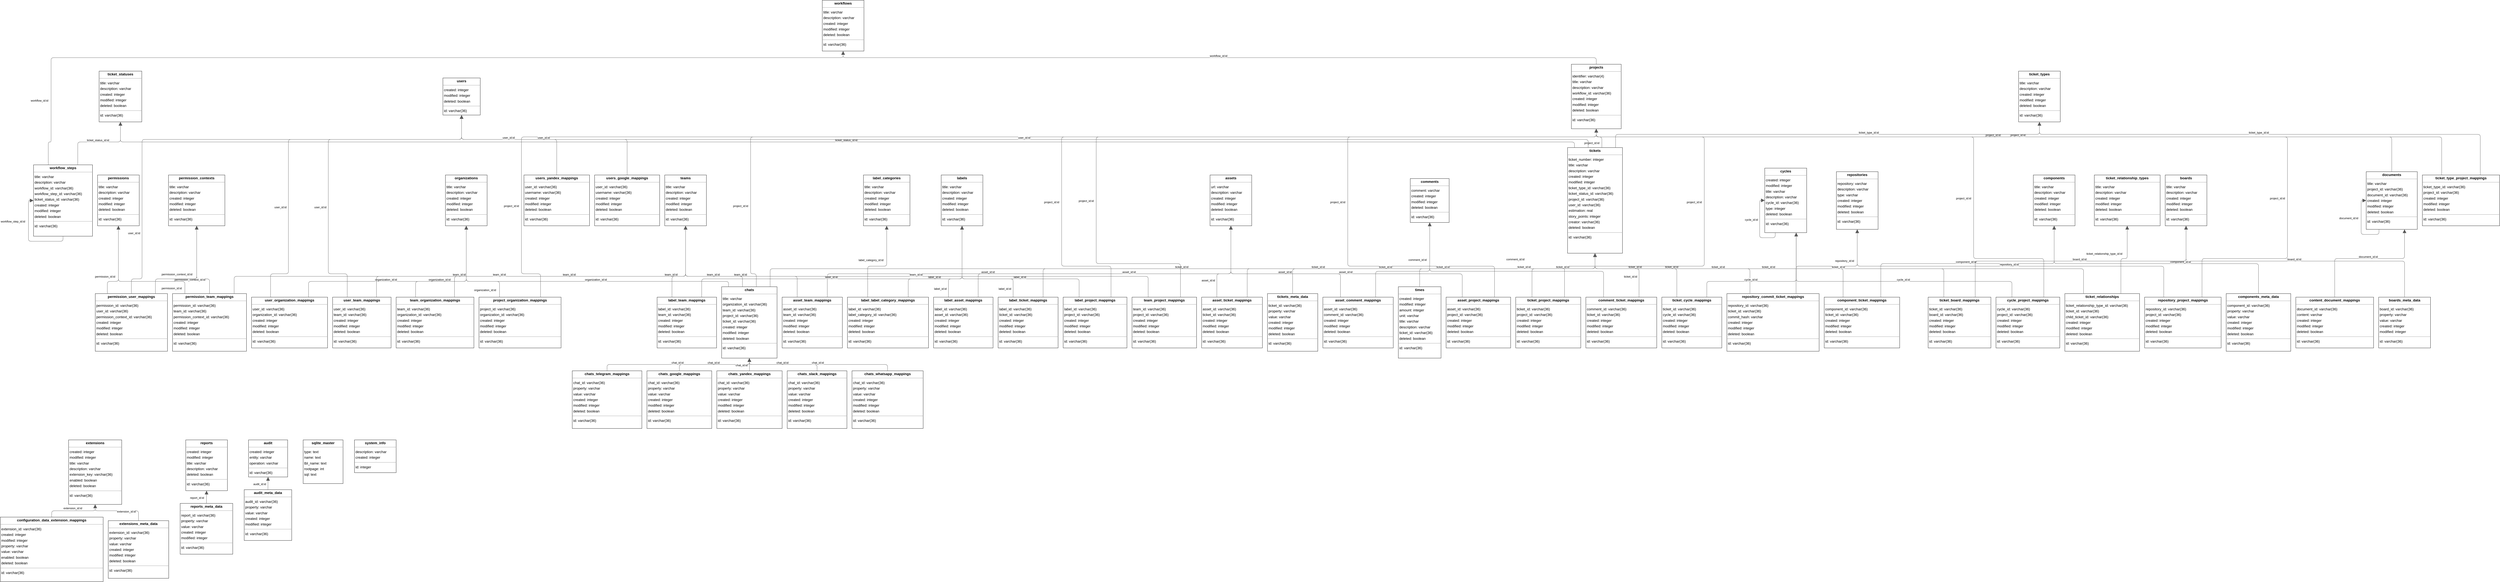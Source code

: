 <mxGraphModel dx="0" dy="0" grid="1" gridSize="10" guides="1" tooltips="1" connect="1" arrows="1" fold="1" page="0" pageScale="1" background="none" math="0" shadow="0">
  <root>
    <mxCell id="0" />
    <mxCell id="1" parent="0" />
    <mxCell id="node66" parent="1" vertex="1" value="&lt;p style=&quot;margin:0px;margin-top:4px;text-align:center;&quot;&gt;&lt;b&gt;asset_comment_mappings&lt;/b&gt;&lt;/p&gt;&lt;hr size=&quot;1&quot;/&gt;&lt;p style=&quot;margin:0 0 0 4px;line-height:1.6;&quot;&gt; asset_id: varchar(36)&lt;br/&gt; comment_id: varchar(36)&lt;br/&gt; created: integer&lt;br/&gt; modified: integer&lt;br/&gt; deleted: boolean&lt;/p&gt;&lt;hr size=&quot;1&quot;/&gt;&lt;p style=&quot;margin:0 0 0 4px;line-height:1.6;&quot;&gt; id: varchar(36)&lt;/p&gt;" style="verticalAlign=top;align=left;overflow=fill;fontSize=14;fontFamily=Helvetica;html=1;rounded=0;shadow=0;comic=0;labelBackgroundColor=none;strokeWidth=1;">
      <mxGeometry x="5002" y="961" width="277" height="200" as="geometry" />
    </mxCell>
    <mxCell id="node10" parent="1" vertex="1" value="&lt;p style=&quot;margin:0px;margin-top:4px;text-align:center;&quot;&gt;&lt;b&gt;asset_project_mappings&lt;/b&gt;&lt;/p&gt;&lt;hr size=&quot;1&quot;/&gt;&lt;p style=&quot;margin:0 0 0 4px;line-height:1.6;&quot;&gt; asset_id: varchar(36)&lt;br/&gt; project_id: varchar(36)&lt;br/&gt; created: integer&lt;br/&gt; modified: integer&lt;br/&gt; deleted: boolean&lt;/p&gt;&lt;hr size=&quot;1&quot;/&gt;&lt;p style=&quot;margin:0 0 0 4px;line-height:1.6;&quot;&gt; id: varchar(36)&lt;/p&gt;" style="verticalAlign=top;align=left;overflow=fill;fontSize=14;fontFamily=Helvetica;html=1;rounded=0;shadow=0;comic=0;labelBackgroundColor=none;strokeWidth=1;">
      <mxGeometry x="5487" y="961" width="254" height="200" as="geometry" />
    </mxCell>
    <mxCell id="node54" parent="1" vertex="1" value="&lt;p style=&quot;margin:0px;margin-top:4px;text-align:center;&quot;&gt;&lt;b&gt;asset_team_mappings&lt;/b&gt;&lt;/p&gt;&lt;hr size=&quot;1&quot;/&gt;&lt;p style=&quot;margin:0 0 0 4px;line-height:1.6;&quot;&gt; asset_id: varchar(36)&lt;br/&gt; team_id: varchar(36)&lt;br/&gt; created: integer&lt;br/&gt; modified: integer&lt;br/&gt; deleted: boolean&lt;/p&gt;&lt;hr size=&quot;1&quot;/&gt;&lt;p style=&quot;margin:0 0 0 4px;line-height:1.6;&quot;&gt; id: varchar(36)&lt;/p&gt;" style="verticalAlign=top;align=left;overflow=fill;fontSize=14;fontFamily=Helvetica;html=1;rounded=0;shadow=0;comic=0;labelBackgroundColor=none;strokeWidth=1;">
      <mxGeometry x="2874" y="961" width="237" height="200" as="geometry" />
    </mxCell>
    <mxCell id="node58" parent="1" vertex="1" value="&lt;p style=&quot;margin:0px;margin-top:4px;text-align:center;&quot;&gt;&lt;b&gt;asset_ticket_mappings&lt;/b&gt;&lt;/p&gt;&lt;hr size=&quot;1&quot;/&gt;&lt;p style=&quot;margin:0 0 0 4px;line-height:1.6;&quot;&gt; asset_id: varchar(36)&lt;br/&gt; ticket_id: varchar(36)&lt;br/&gt; created: integer&lt;br/&gt; modified: integer&lt;br/&gt; deleted: boolean&lt;/p&gt;&lt;hr size=&quot;1&quot;/&gt;&lt;p style=&quot;margin:0 0 0 4px;line-height:1.6;&quot;&gt; id: varchar(36)&lt;/p&gt;" style="verticalAlign=top;align=left;overflow=fill;fontSize=14;fontFamily=Helvetica;html=1;rounded=0;shadow=0;comic=0;labelBackgroundColor=none;strokeWidth=1;">
      <mxGeometry x="4525" y="961" width="239" height="200" as="geometry" />
    </mxCell>
    <mxCell id="node61" parent="1" vertex="1" value="&lt;p style=&quot;margin:0px;margin-top:4px;text-align:center;&quot;&gt;&lt;b&gt;assets&lt;/b&gt;&lt;/p&gt;&lt;hr size=&quot;1&quot;/&gt;&lt;p style=&quot;margin:0 0 0 4px;line-height:1.6;&quot;&gt; url: varchar&lt;br/&gt; description: varchar&lt;br/&gt; created: integer&lt;br/&gt; modified: integer&lt;br/&gt; deleted: boolean&lt;/p&gt;&lt;hr size=&quot;1&quot;/&gt;&lt;p style=&quot;margin:0 0 0 4px;line-height:1.6;&quot;&gt; id: varchar(36)&lt;/p&gt;" style="verticalAlign=top;align=left;overflow=fill;fontSize=14;fontFamily=Helvetica;html=1;rounded=0;shadow=0;comic=0;labelBackgroundColor=none;strokeWidth=1;">
      <mxGeometry x="4558" y="480" width="164" height="200" as="geometry" />
    </mxCell>
    <mxCell id="node7" parent="1" vertex="1" value="&lt;p style=&quot;margin:0px;margin-top:4px;text-align:center;&quot;&gt;&lt;b&gt;audit&lt;/b&gt;&lt;/p&gt;&lt;hr size=&quot;1&quot;/&gt;&lt;p style=&quot;margin:0 0 0 4px;line-height:1.6;&quot;&gt; created: integer&lt;br/&gt; entity: varchar&lt;br/&gt; operation: varchar&lt;/p&gt;&lt;hr size=&quot;1&quot;/&gt;&lt;p style=&quot;margin:0 0 0 4px;line-height:1.6;&quot;&gt; id: varchar(36)&lt;/p&gt;" style="verticalAlign=top;align=left;overflow=fill;fontSize=14;fontFamily=Helvetica;html=1;rounded=0;shadow=0;comic=0;labelBackgroundColor=none;strokeWidth=1;">
      <mxGeometry x="774" y="1523" width="154" height="146" as="geometry" />
    </mxCell>
    <mxCell id="node1" parent="1" vertex="1" value="&lt;p style=&quot;margin:0px;margin-top:4px;text-align:center;&quot;&gt;&lt;b&gt;audit_meta_data&lt;/b&gt;&lt;/p&gt;&lt;hr size=&quot;1&quot;/&gt;&lt;p style=&quot;margin:0 0 0 4px;line-height:1.6;&quot;&gt; audit_id: varchar(36)&lt;br/&gt; property: varchar&lt;br/&gt; value: varchar&lt;br/&gt; created: integer&lt;br/&gt; modified: integer&lt;/p&gt;&lt;hr size=&quot;1&quot;/&gt;&lt;p style=&quot;margin:0 0 0 4px;line-height:1.6;&quot;&gt; id: varchar(36)&lt;/p&gt;" style="verticalAlign=top;align=left;overflow=fill;fontSize=14;fontFamily=Helvetica;html=1;rounded=0;shadow=0;comic=0;labelBackgroundColor=none;strokeWidth=1;">
      <mxGeometry x="757" y="1719" width="187" height="200" as="geometry" />
    </mxCell>
    <mxCell id="node46" parent="1" vertex="1" value="&lt;p style=&quot;margin:0px;margin-top:4px;text-align:center;&quot;&gt;&lt;b&gt;boards&lt;/b&gt;&lt;/p&gt;&lt;hr size=&quot;1&quot;/&gt;&lt;p style=&quot;margin:0 0 0 4px;line-height:1.6;&quot;&gt; title: varchar&lt;br/&gt; description: varchar&lt;br/&gt; created: integer&lt;br/&gt; modified: integer&lt;br/&gt; deleted: boolean&lt;/p&gt;&lt;hr size=&quot;1&quot;/&gt;&lt;p style=&quot;margin:0 0 0 4px;line-height:1.6;&quot;&gt; id: varchar(36)&lt;/p&gt;" style="verticalAlign=top;align=left;overflow=fill;fontSize=14;fontFamily=Helvetica;html=1;rounded=0;shadow=0;comic=0;labelBackgroundColor=none;strokeWidth=1;">
      <mxGeometry x="8317" y="480" width="164" height="200" as="geometry" />
    </mxCell>
    <mxCell id="node11" parent="1" vertex="1" value="&lt;p style=&quot;margin:0px;margin-top:4px;text-align:center;&quot;&gt;&lt;b&gt;boards_meta_data&lt;/b&gt;&lt;/p&gt;&lt;hr size=&quot;1&quot;/&gt;&lt;p style=&quot;margin:0 0 0 4px;line-height:1.6;&quot;&gt; board_id: varchar(36)&lt;br/&gt; property: varchar&lt;br/&gt; value: varchar&lt;br/&gt; created: integer&lt;br/&gt; modified: integer&lt;/p&gt;&lt;hr size=&quot;1&quot;/&gt;&lt;p style=&quot;margin:0 0 0 4px;line-height:1.6;&quot;&gt; id: varchar(36)&lt;/p&gt;" style="verticalAlign=top;align=left;overflow=fill;fontSize=14;fontFamily=Helvetica;html=1;rounded=0;shadow=0;comic=0;labelBackgroundColor=none;strokeWidth=1;">
      <mxGeometry x="9157" y="961" width="204" height="200" as="geometry" />
    </mxCell>
    <mxCell id="node20" parent="1" vertex="1" value="&lt;p style=&quot;margin:0px;margin-top:4px;text-align:center;&quot;&gt;&lt;b&gt;chats&lt;/b&gt;&lt;/p&gt;&lt;hr size=&quot;1&quot;/&gt;&lt;p style=&quot;margin:0 0 0 4px;line-height:1.6;&quot;&gt; title: varchar&lt;br/&gt; organization_id: varchar(36)&lt;br/&gt; team_id: varchar(36)&lt;br/&gt; project_id: varchar(36)&lt;br/&gt; ticket_id: varchar(36)&lt;br/&gt; created: integer&lt;br/&gt; modified: integer&lt;br/&gt; deleted: boolean&lt;/p&gt;&lt;hr size=&quot;1&quot;/&gt;&lt;p style=&quot;margin:0 0 0 4px;line-height:1.6;&quot;&gt; id: varchar(36)&lt;/p&gt;" style="verticalAlign=top;align=left;overflow=fill;fontSize=14;fontFamily=Helvetica;html=1;rounded=0;shadow=0;comic=0;labelBackgroundColor=none;strokeWidth=1;">
      <mxGeometry x="2636" y="920" width="218" height="281" as="geometry" />
    </mxCell>
    <mxCell id="node43" parent="1" vertex="1" value="&lt;p style=&quot;margin:0px;margin-top:4px;text-align:center;&quot;&gt;&lt;b&gt;chats_google_mappings&lt;/b&gt;&lt;/p&gt;&lt;hr size=&quot;1&quot;/&gt;&lt;p style=&quot;margin:0 0 0 4px;line-height:1.6;&quot;&gt; chat_id: varchar(36)&lt;br/&gt; property: varchar&lt;br/&gt; value: varchar&lt;br/&gt; created: integer&lt;br/&gt; modified: integer&lt;br/&gt; deleted: boolean&lt;/p&gt;&lt;hr size=&quot;1&quot;/&gt;&lt;p style=&quot;margin:0 0 0 4px;line-height:1.6;&quot;&gt; id: varchar(36)&lt;/p&gt;" style="verticalAlign=top;align=left;overflow=fill;fontSize=14;fontFamily=Helvetica;html=1;rounded=0;shadow=0;comic=0;labelBackgroundColor=none;strokeWidth=1;">
      <mxGeometry x="2342" y="1251" width="255" height="227" as="geometry" />
    </mxCell>
    <mxCell id="node18" parent="1" vertex="1" value="&lt;p style=&quot;margin:0px;margin-top:4px;text-align:center;&quot;&gt;&lt;b&gt;chats_slack_mappings&lt;/b&gt;&lt;/p&gt;&lt;hr size=&quot;1&quot;/&gt;&lt;p style=&quot;margin:0 0 0 4px;line-height:1.6;&quot;&gt; chat_id: varchar(36)&lt;br/&gt; property: varchar&lt;br/&gt; value: varchar&lt;br/&gt; created: integer&lt;br/&gt; modified: integer&lt;br/&gt; deleted: boolean&lt;/p&gt;&lt;hr size=&quot;1&quot;/&gt;&lt;p style=&quot;margin:0 0 0 4px;line-height:1.6;&quot;&gt; id: varchar(36)&lt;/p&gt;" style="verticalAlign=top;align=left;overflow=fill;fontSize=14;fontFamily=Helvetica;html=1;rounded=0;shadow=0;comic=0;labelBackgroundColor=none;strokeWidth=1;">
      <mxGeometry x="2894" y="1251" width="235" height="227" as="geometry" />
    </mxCell>
    <mxCell id="node9" parent="1" vertex="1" value="&lt;p style=&quot;margin:0px;margin-top:4px;text-align:center;&quot;&gt;&lt;b&gt;chats_telegram_mappings&lt;/b&gt;&lt;/p&gt;&lt;hr size=&quot;1&quot;/&gt;&lt;p style=&quot;margin:0 0 0 4px;line-height:1.6;&quot;&gt; chat_id: varchar(36)&lt;br/&gt; property: varchar&lt;br/&gt; value: varchar&lt;br/&gt; created: integer&lt;br/&gt; modified: integer&lt;br/&gt; deleted: boolean&lt;/p&gt;&lt;hr size=&quot;1&quot;/&gt;&lt;p style=&quot;margin:0 0 0 4px;line-height:1.6;&quot;&gt; id: varchar(36)&lt;/p&gt;" style="verticalAlign=top;align=left;overflow=fill;fontSize=14;fontFamily=Helvetica;html=1;rounded=0;shadow=0;comic=0;labelBackgroundColor=none;strokeWidth=1;">
      <mxGeometry x="2048" y="1251" width="274" height="227" as="geometry" />
    </mxCell>
    <mxCell id="node64" parent="1" vertex="1" value="&lt;p style=&quot;margin:0px;margin-top:4px;text-align:center;&quot;&gt;&lt;b&gt;chats_whatsapp_mappings&lt;/b&gt;&lt;/p&gt;&lt;hr size=&quot;1&quot;/&gt;&lt;p style=&quot;margin:0 0 0 4px;line-height:1.6;&quot;&gt; chat_id: varchar(36)&lt;br/&gt; property: varchar&lt;br/&gt; value: varchar&lt;br/&gt; created: integer&lt;br/&gt; modified: integer&lt;br/&gt; deleted: boolean&lt;/p&gt;&lt;hr size=&quot;1&quot;/&gt;&lt;p style=&quot;margin:0 0 0 4px;line-height:1.6;&quot;&gt; id: varchar(36)&lt;/p&gt;" style="verticalAlign=top;align=left;overflow=fill;fontSize=14;fontFamily=Helvetica;html=1;rounded=0;shadow=0;comic=0;labelBackgroundColor=none;strokeWidth=1;">
      <mxGeometry x="3149" y="1251" width="280" height="227" as="geometry" />
    </mxCell>
    <mxCell id="node21" parent="1" vertex="1" value="&lt;p style=&quot;margin:0px;margin-top:4px;text-align:center;&quot;&gt;&lt;b&gt;chats_yandex_mappings&lt;/b&gt;&lt;/p&gt;&lt;hr size=&quot;1&quot;/&gt;&lt;p style=&quot;margin:0 0 0 4px;line-height:1.6;&quot;&gt; chat_id: varchar(36)&lt;br/&gt; property: varchar&lt;br/&gt; value: varchar&lt;br/&gt; created: integer&lt;br/&gt; modified: integer&lt;br/&gt; deleted: boolean&lt;/p&gt;&lt;hr size=&quot;1&quot;/&gt;&lt;p style=&quot;margin:0 0 0 4px;line-height:1.6;&quot;&gt; id: varchar(36)&lt;/p&gt;" style="verticalAlign=top;align=left;overflow=fill;fontSize=14;fontFamily=Helvetica;html=1;rounded=0;shadow=0;comic=0;labelBackgroundColor=none;strokeWidth=1;">
      <mxGeometry x="2617" y="1251" width="257" height="227" as="geometry" />
    </mxCell>
    <mxCell id="node40" parent="1" vertex="1" value="&lt;p style=&quot;margin:0px;margin-top:4px;text-align:center;&quot;&gt;&lt;b&gt;comment_ticket_mappings&lt;/b&gt;&lt;/p&gt;&lt;hr size=&quot;1&quot;/&gt;&lt;p style=&quot;margin:0 0 0 4px;line-height:1.6;&quot;&gt; comment_id: varchar(36)&lt;br/&gt; ticket_id: varchar(36)&lt;br/&gt; created: integer&lt;br/&gt; modified: integer&lt;br/&gt; deleted: boolean&lt;/p&gt;&lt;hr size=&quot;1&quot;/&gt;&lt;p style=&quot;margin:0 0 0 4px;line-height:1.6;&quot;&gt; id: varchar(36)&lt;/p&gt;" style="verticalAlign=top;align=left;overflow=fill;fontSize=14;fontFamily=Helvetica;html=1;rounded=0;shadow=0;comic=0;labelBackgroundColor=none;strokeWidth=1;">
      <mxGeometry x="6037" y="961" width="279" height="200" as="geometry" />
    </mxCell>
    <mxCell id="node29" parent="1" vertex="1" value="&lt;p style=&quot;margin:0px;margin-top:4px;text-align:center;&quot;&gt;&lt;b&gt;comments&lt;/b&gt;&lt;/p&gt;&lt;hr size=&quot;1&quot;/&gt;&lt;p style=&quot;margin:0 0 0 4px;line-height:1.6;&quot;&gt; comment: varchar&lt;br/&gt; created: integer&lt;br/&gt; modified: integer&lt;br/&gt; deleted: boolean&lt;/p&gt;&lt;hr size=&quot;1&quot;/&gt;&lt;p style=&quot;margin:0 0 0 4px;line-height:1.6;&quot;&gt; id: varchar(36)&lt;/p&gt;" style="verticalAlign=top;align=left;overflow=fill;fontSize=14;fontFamily=Helvetica;html=1;rounded=0;shadow=0;comic=0;labelBackgroundColor=none;strokeWidth=1;">
      <mxGeometry x="5346" y="494" width="153" height="173" as="geometry" />
    </mxCell>
    <mxCell id="node4" parent="1" vertex="1" value="&lt;p style=&quot;margin:0px;margin-top:4px;text-align:center;&quot;&gt;&lt;b&gt;component_ticket_mappings&lt;/b&gt;&lt;/p&gt;&lt;hr size=&quot;1&quot;/&gt;&lt;p style=&quot;margin:0 0 0 4px;line-height:1.6;&quot;&gt; component_id: varchar(36)&lt;br/&gt; ticket_id: varchar(36)&lt;br/&gt; created: integer&lt;br/&gt; modified: integer&lt;br/&gt; deleted: boolean&lt;/p&gt;&lt;hr size=&quot;1&quot;/&gt;&lt;p style=&quot;margin:0 0 0 4px;line-height:1.6;&quot;&gt; id: varchar(36)&lt;/p&gt;" style="verticalAlign=top;align=left;overflow=fill;fontSize=14;fontFamily=Helvetica;html=1;rounded=0;shadow=0;comic=0;labelBackgroundColor=none;strokeWidth=1;">
      <mxGeometry x="6975" y="961" width="297" height="200" as="geometry" />
    </mxCell>
    <mxCell id="node52" parent="1" vertex="1" value="&lt;p style=&quot;margin:0px;margin-top:4px;text-align:center;&quot;&gt;&lt;b&gt;components&lt;/b&gt;&lt;/p&gt;&lt;hr size=&quot;1&quot;/&gt;&lt;p style=&quot;margin:0 0 0 4px;line-height:1.6;&quot;&gt; title: varchar&lt;br/&gt; description: varchar&lt;br/&gt; created: integer&lt;br/&gt; modified: integer&lt;br/&gt; deleted: boolean&lt;/p&gt;&lt;hr size=&quot;1&quot;/&gt;&lt;p style=&quot;margin:0 0 0 4px;line-height:1.6;&quot;&gt; id: varchar(36)&lt;/p&gt;" style="verticalAlign=top;align=left;overflow=fill;fontSize=14;fontFamily=Helvetica;html=1;rounded=0;shadow=0;comic=0;labelBackgroundColor=none;strokeWidth=1;">
      <mxGeometry x="7798" y="480" width="164" height="200" as="geometry" />
    </mxCell>
    <mxCell id="node57" parent="1" vertex="1" value="&lt;p style=&quot;margin:0px;margin-top:4px;text-align:center;&quot;&gt;&lt;b&gt;components_meta_data&lt;/b&gt;&lt;/p&gt;&lt;hr size=&quot;1&quot;/&gt;&lt;p style=&quot;margin:0 0 0 4px;line-height:1.6;&quot;&gt; component_id: varchar(36)&lt;br/&gt; property: varchar&lt;br/&gt; value: varchar&lt;br/&gt; created: integer&lt;br/&gt; modified: integer&lt;br/&gt; deleted: boolean&lt;/p&gt;&lt;hr size=&quot;1&quot;/&gt;&lt;p style=&quot;margin:0 0 0 4px;line-height:1.6;&quot;&gt; id: varchar(36)&lt;/p&gt;" style="verticalAlign=top;align=left;overflow=fill;fontSize=14;fontFamily=Helvetica;html=1;rounded=0;shadow=0;comic=0;labelBackgroundColor=none;strokeWidth=1;">
      <mxGeometry x="8557" y="947" width="254" height="227" as="geometry" />
    </mxCell>
    <mxCell id="node5" parent="1" vertex="1" value="&lt;p style=&quot;margin:0px;margin-top:4px;text-align:center;&quot;&gt;&lt;b&gt;configuration_data_extension_mappings&lt;/b&gt;&lt;/p&gt;&lt;hr size=&quot;1&quot;/&gt;&lt;p style=&quot;margin:0 0 0 4px;line-height:1.6;&quot;&gt; extension_id: varchar(36)&lt;br/&gt; created: integer&lt;br/&gt; modified: integer&lt;br/&gt; property: varchar&lt;br/&gt; value: varchar&lt;br/&gt; enabled: boolean&lt;br/&gt; deleted: boolean&lt;/p&gt;&lt;hr size=&quot;1&quot;/&gt;&lt;p style=&quot;margin:0 0 0 4px;line-height:1.6;&quot;&gt; id: varchar(36)&lt;/p&gt;" style="verticalAlign=top;align=left;overflow=fill;fontSize=14;fontFamily=Helvetica;html=1;rounded=0;shadow=0;comic=0;labelBackgroundColor=none;strokeWidth=1;">
      <mxGeometry x="-203" y="1827" width="405" height="254" as="geometry" />
    </mxCell>
    <mxCell id="node42" parent="1" vertex="1" value="&lt;p style=&quot;margin:0px;margin-top:4px;text-align:center;&quot;&gt;&lt;b&gt;content_document_mappings&lt;/b&gt;&lt;/p&gt;&lt;hr size=&quot;1&quot;/&gt;&lt;p style=&quot;margin:0 0 0 4px;line-height:1.6;&quot;&gt; document_id: varchar(36)&lt;br/&gt; content: varchar&lt;br/&gt; created: integer&lt;br/&gt; modified: integer&lt;br/&gt; deleted: boolean&lt;/p&gt;&lt;hr size=&quot;1&quot;/&gt;&lt;p style=&quot;margin:0 0 0 4px;line-height:1.6;&quot;&gt; id: varchar(36)&lt;/p&gt;" style="verticalAlign=top;align=left;overflow=fill;fontSize=14;fontFamily=Helvetica;html=1;rounded=0;shadow=0;comic=0;labelBackgroundColor=none;strokeWidth=1;">
      <mxGeometry x="8831" y="961" width="306" height="200" as="geometry" />
    </mxCell>
    <mxCell id="node49" parent="1" vertex="1" value="&lt;p style=&quot;margin:0px;margin-top:4px;text-align:center;&quot;&gt;&lt;b&gt;cycle_project_mappings&lt;/b&gt;&lt;/p&gt;&lt;hr size=&quot;1&quot;/&gt;&lt;p style=&quot;margin:0 0 0 4px;line-height:1.6;&quot;&gt; cycle_id: varchar(36)&lt;br/&gt; project_id: varchar(36)&lt;br/&gt; created: integer&lt;br/&gt; modified: integer&lt;br/&gt; deleted: boolean&lt;/p&gt;&lt;hr size=&quot;1&quot;/&gt;&lt;p style=&quot;margin:0 0 0 4px;line-height:1.6;&quot;&gt; id: varchar(36)&lt;/p&gt;" style="verticalAlign=top;align=left;overflow=fill;fontSize=14;fontFamily=Helvetica;html=1;rounded=0;shadow=0;comic=0;labelBackgroundColor=none;strokeWidth=1;">
      <mxGeometry x="7651" y="961" width="251" height="200" as="geometry" />
    </mxCell>
    <mxCell id="node65" parent="1" vertex="1" value="&lt;p style=&quot;margin:0px;margin-top:4px;text-align:center;&quot;&gt;&lt;b&gt;cycles&lt;/b&gt;&lt;/p&gt;&lt;hr size=&quot;1&quot;/&gt;&lt;p style=&quot;margin:0 0 0 4px;line-height:1.6;&quot;&gt; created: integer&lt;br/&gt; modified: integer&lt;br/&gt; title: varchar&lt;br/&gt; description: varchar&lt;br/&gt; cycle_id: varchar(36)&lt;br/&gt; type: integer&lt;br/&gt; deleted: boolean&lt;/p&gt;&lt;hr size=&quot;1&quot;/&gt;&lt;p style=&quot;margin:0 0 0 4px;line-height:1.6;&quot;&gt; id: varchar(36)&lt;/p&gt;" style="verticalAlign=top;align=left;overflow=fill;fontSize=14;fontFamily=Helvetica;html=1;rounded=0;shadow=0;comic=0;labelBackgroundColor=none;strokeWidth=1;">
      <mxGeometry x="6741" y="453" width="165" height="254" as="geometry" />
    </mxCell>
    <mxCell id="node0" parent="1" vertex="1" value="&lt;p style=&quot;margin:0px;margin-top:4px;text-align:center;&quot;&gt;&lt;b&gt;documents&lt;/b&gt;&lt;/p&gt;&lt;hr size=&quot;1&quot;/&gt;&lt;p style=&quot;margin:0 0 0 4px;line-height:1.6;&quot;&gt; title: varchar&lt;br/&gt; project_id: varchar(36)&lt;br/&gt; document_id: varchar(36)&lt;br/&gt; created: integer&lt;br/&gt; modified: integer&lt;br/&gt; deleted: boolean&lt;/p&gt;&lt;hr size=&quot;1&quot;/&gt;&lt;p style=&quot;margin:0 0 0 4px;line-height:1.6;&quot;&gt; id: varchar(36)&lt;/p&gt;" style="verticalAlign=top;align=left;overflow=fill;fontSize=14;fontFamily=Helvetica;html=1;rounded=0;shadow=0;comic=0;labelBackgroundColor=none;strokeWidth=1;">
      <mxGeometry x="9108" y="467" width="201" height="227" as="geometry" />
    </mxCell>
    <mxCell id="node2" parent="1" vertex="1" value="&lt;p style=&quot;margin:0px;margin-top:4px;text-align:center;&quot;&gt;&lt;b&gt;extensions&lt;/b&gt;&lt;/p&gt;&lt;hr size=&quot;1&quot;/&gt;&lt;p style=&quot;margin:0 0 0 4px;line-height:1.6;&quot;&gt; created: integer&lt;br/&gt; modified: integer&lt;br/&gt; title: varchar&lt;br/&gt; description: varchar&lt;br/&gt; extension_key: varchar(36)&lt;br/&gt; enabled: boolean&lt;br/&gt; deleted: boolean&lt;/p&gt;&lt;hr size=&quot;1&quot;/&gt;&lt;p style=&quot;margin:0 0 0 4px;line-height:1.6;&quot;&gt; id: varchar(36)&lt;/p&gt;" style="verticalAlign=top;align=left;overflow=fill;fontSize=14;fontFamily=Helvetica;html=1;rounded=0;shadow=0;comic=0;labelBackgroundColor=none;strokeWidth=1;">
      <mxGeometry x="66" y="1523" width="209" height="254" as="geometry" />
    </mxCell>
    <mxCell id="node62" parent="1" vertex="1" value="&lt;p style=&quot;margin:0px;margin-top:4px;text-align:center;&quot;&gt;&lt;b&gt;extensions_meta_data&lt;/b&gt;&lt;/p&gt;&lt;hr size=&quot;1&quot;/&gt;&lt;p style=&quot;margin:0 0 0 4px;line-height:1.6;&quot;&gt; extension_id: varchar(36)&lt;br/&gt; property: varchar&lt;br/&gt; value: varchar&lt;br/&gt; created: integer&lt;br/&gt; modified: integer&lt;br/&gt; deleted: boolean&lt;/p&gt;&lt;hr size=&quot;1&quot;/&gt;&lt;p style=&quot;margin:0 0 0 4px;line-height:1.6;&quot;&gt; id: varchar(36)&lt;/p&gt;" style="verticalAlign=top;align=left;overflow=fill;fontSize=14;fontFamily=Helvetica;html=1;rounded=0;shadow=0;comic=0;labelBackgroundColor=none;strokeWidth=1;">
      <mxGeometry x="222" y="1841" width="238" height="227" as="geometry" />
    </mxCell>
    <mxCell id="node36" parent="1" vertex="1" value="&lt;p style=&quot;margin:0px;margin-top:4px;text-align:center;&quot;&gt;&lt;b&gt;label_asset_mappings&lt;/b&gt;&lt;/p&gt;&lt;hr size=&quot;1&quot;/&gt;&lt;p style=&quot;margin:0 0 0 4px;line-height:1.6;&quot;&gt; label_id: varchar(36)&lt;br/&gt; asset_id: varchar(36)&lt;br/&gt; created: integer&lt;br/&gt; modified: integer&lt;br/&gt; deleted: boolean&lt;/p&gt;&lt;hr size=&quot;1&quot;/&gt;&lt;p style=&quot;margin:0 0 0 4px;line-height:1.6;&quot;&gt; id: varchar(36)&lt;/p&gt;" style="verticalAlign=top;align=left;overflow=fill;fontSize=14;fontFamily=Helvetica;html=1;rounded=0;shadow=0;comic=0;labelBackgroundColor=none;strokeWidth=1;">
      <mxGeometry x="3470" y="961" width="234" height="200" as="geometry" />
    </mxCell>
    <mxCell id="node15" parent="1" vertex="1" value="&lt;p style=&quot;margin:0px;margin-top:4px;text-align:center;&quot;&gt;&lt;b&gt;label_categories&lt;/b&gt;&lt;/p&gt;&lt;hr size=&quot;1&quot;/&gt;&lt;p style=&quot;margin:0 0 0 4px;line-height:1.6;&quot;&gt; title: varchar&lt;br/&gt; description: varchar&lt;br/&gt; created: integer&lt;br/&gt; modified: integer&lt;br/&gt; deleted: boolean&lt;/p&gt;&lt;hr size=&quot;1&quot;/&gt;&lt;p style=&quot;margin:0 0 0 4px;line-height:1.6;&quot;&gt; id: varchar(36)&lt;/p&gt;" style="verticalAlign=top;align=left;overflow=fill;fontSize=14;fontFamily=Helvetica;html=1;rounded=0;shadow=0;comic=0;labelBackgroundColor=none;strokeWidth=1;">
      <mxGeometry x="3194" y="480" width="183" height="200" as="geometry" />
    </mxCell>
    <mxCell id="node23" parent="1" vertex="1" value="&lt;p style=&quot;margin:0px;margin-top:4px;text-align:center;&quot;&gt;&lt;b&gt;label_label_category_mappings&lt;/b&gt;&lt;/p&gt;&lt;hr size=&quot;1&quot;/&gt;&lt;p style=&quot;margin:0 0 0 4px;line-height:1.6;&quot;&gt; label_id: varchar(36)&lt;br/&gt; label_category_id: varchar(36)&lt;br/&gt; created: integer&lt;br/&gt; modified: integer&lt;br/&gt; deleted: boolean&lt;/p&gt;&lt;hr size=&quot;1&quot;/&gt;&lt;p style=&quot;margin:0 0 0 4px;line-height:1.6;&quot;&gt; id: varchar(36)&lt;/p&gt;" style="verticalAlign=top;align=left;overflow=fill;fontSize=14;fontFamily=Helvetica;html=1;rounded=0;shadow=0;comic=0;labelBackgroundColor=none;strokeWidth=1;">
      <mxGeometry x="3131" y="961" width="319" height="200" as="geometry" />
    </mxCell>
    <mxCell id="node34" parent="1" vertex="1" value="&lt;p style=&quot;margin:0px;margin-top:4px;text-align:center;&quot;&gt;&lt;b&gt;label_project_mappings&lt;/b&gt;&lt;/p&gt;&lt;hr size=&quot;1&quot;/&gt;&lt;p style=&quot;margin:0 0 0 4px;line-height:1.6;&quot;&gt; label_id: varchar(36)&lt;br/&gt; project_id: varchar(36)&lt;br/&gt; created: integer&lt;br/&gt; modified: integer&lt;br/&gt; deleted: boolean&lt;/p&gt;&lt;hr size=&quot;1&quot;/&gt;&lt;p style=&quot;margin:0 0 0 4px;line-height:1.6;&quot;&gt; id: varchar(36)&lt;/p&gt;" style="verticalAlign=top;align=left;overflow=fill;fontSize=14;fontFamily=Helvetica;html=1;rounded=0;shadow=0;comic=0;labelBackgroundColor=none;strokeWidth=1;">
      <mxGeometry x="3980" y="961" width="251" height="200" as="geometry" />
    </mxCell>
    <mxCell id="node6" parent="1" vertex="1" value="&lt;p style=&quot;margin:0px;margin-top:4px;text-align:center;&quot;&gt;&lt;b&gt;label_team_mappings&lt;/b&gt;&lt;/p&gt;&lt;hr size=&quot;1&quot;/&gt;&lt;p style=&quot;margin:0 0 0 4px;line-height:1.6;&quot;&gt; label_id: varchar(36)&lt;br/&gt; team_id: varchar(36)&lt;br/&gt; created: integer&lt;br/&gt; modified: integer&lt;br/&gt; deleted: boolean&lt;/p&gt;&lt;hr size=&quot;1&quot;/&gt;&lt;p style=&quot;margin:0 0 0 4px;line-height:1.6;&quot;&gt; id: varchar(36)&lt;/p&gt;" style="verticalAlign=top;align=left;overflow=fill;fontSize=14;fontFamily=Helvetica;html=1;rounded=0;shadow=0;comic=0;labelBackgroundColor=none;strokeWidth=1;">
      <mxGeometry x="2382" y="961" width="234" height="200" as="geometry" />
    </mxCell>
    <mxCell id="node48" parent="1" vertex="1" value="&lt;p style=&quot;margin:0px;margin-top:4px;text-align:center;&quot;&gt;&lt;b&gt;label_ticket_mappings&lt;/b&gt;&lt;/p&gt;&lt;hr size=&quot;1&quot;/&gt;&lt;p style=&quot;margin:0 0 0 4px;line-height:1.6;&quot;&gt; label_id: varchar(36)&lt;br/&gt; ticket_id: varchar(36)&lt;br/&gt; created: integer&lt;br/&gt; modified: integer&lt;br/&gt; deleted: boolean&lt;/p&gt;&lt;hr size=&quot;1&quot;/&gt;&lt;p style=&quot;margin:0 0 0 4px;line-height:1.6;&quot;&gt; id: varchar(36)&lt;/p&gt;" style="verticalAlign=top;align=left;overflow=fill;fontSize=14;fontFamily=Helvetica;html=1;rounded=0;shadow=0;comic=0;labelBackgroundColor=none;strokeWidth=1;">
      <mxGeometry x="3724" y="961" width="236" height="200" as="geometry" />
    </mxCell>
    <mxCell id="node41" parent="1" vertex="1" value="&lt;p style=&quot;margin:0px;margin-top:4px;text-align:center;&quot;&gt;&lt;b&gt;labels&lt;/b&gt;&lt;/p&gt;&lt;hr size=&quot;1&quot;/&gt;&lt;p style=&quot;margin:0 0 0 4px;line-height:1.6;&quot;&gt; title: varchar&lt;br/&gt; description: varchar&lt;br/&gt; created: integer&lt;br/&gt; modified: integer&lt;br/&gt; deleted: boolean&lt;/p&gt;&lt;hr size=&quot;1&quot;/&gt;&lt;p style=&quot;margin:0 0 0 4px;line-height:1.6;&quot;&gt; id: varchar(36)&lt;/p&gt;" style="verticalAlign=top;align=left;overflow=fill;fontSize=14;fontFamily=Helvetica;html=1;rounded=0;shadow=0;comic=0;labelBackgroundColor=none;strokeWidth=1;">
      <mxGeometry x="3500" y="480" width="164" height="200" as="geometry" />
    </mxCell>
    <mxCell id="node17" parent="1" vertex="1" value="&lt;p style=&quot;margin:0px;margin-top:4px;text-align:center;&quot;&gt;&lt;b&gt;organizations&lt;/b&gt;&lt;/p&gt;&lt;hr size=&quot;1&quot;/&gt;&lt;p style=&quot;margin:0 0 0 4px;line-height:1.6;&quot;&gt; title: varchar&lt;br/&gt; description: varchar&lt;br/&gt; created: integer&lt;br/&gt; modified: integer&lt;br/&gt; deleted: boolean&lt;/p&gt;&lt;hr size=&quot;1&quot;/&gt;&lt;p style=&quot;margin:0 0 0 4px;line-height:1.6;&quot;&gt; id: varchar(36)&lt;/p&gt;" style="verticalAlign=top;align=left;overflow=fill;fontSize=14;fontFamily=Helvetica;html=1;rounded=0;shadow=0;comic=0;labelBackgroundColor=none;strokeWidth=1;">
      <mxGeometry x="1549" y="480" width="164" height="200" as="geometry" />
    </mxCell>
    <mxCell id="node55" parent="1" vertex="1" value="&lt;p style=&quot;margin:0px;margin-top:4px;text-align:center;&quot;&gt;&lt;b&gt;permission_contexts&lt;/b&gt;&lt;/p&gt;&lt;hr size=&quot;1&quot;/&gt;&lt;p style=&quot;margin:0 0 0 4px;line-height:1.6;&quot;&gt; title: varchar&lt;br/&gt; description: varchar&lt;br/&gt; created: integer&lt;br/&gt; modified: integer&lt;br/&gt; deleted: boolean&lt;/p&gt;&lt;hr size=&quot;1&quot;/&gt;&lt;p style=&quot;margin:0 0 0 4px;line-height:1.6;&quot;&gt; id: varchar(36)&lt;/p&gt;" style="verticalAlign=top;align=left;overflow=fill;fontSize=14;fontFamily=Helvetica;html=1;rounded=0;shadow=0;comic=0;labelBackgroundColor=none;strokeWidth=1;">
      <mxGeometry x="459" y="480" width="222" height="200" as="geometry" />
    </mxCell>
    <mxCell id="node38" parent="1" vertex="1" value="&lt;p style=&quot;margin:0px;margin-top:4px;text-align:center;&quot;&gt;&lt;b&gt;permission_team_mappings&lt;/b&gt;&lt;/p&gt;&lt;hr size=&quot;1&quot;/&gt;&lt;p style=&quot;margin:0 0 0 4px;line-height:1.6;&quot;&gt; permission_id: varchar(36)&lt;br/&gt; team_id: varchar(36)&lt;br/&gt; permission_context_id: varchar(36)&lt;br/&gt; created: integer&lt;br/&gt; modified: integer&lt;br/&gt; deleted: boolean&lt;/p&gt;&lt;hr size=&quot;1&quot;/&gt;&lt;p style=&quot;margin:0 0 0 4px;line-height:1.6;&quot;&gt; id: varchar(36)&lt;/p&gt;" style="verticalAlign=top;align=left;overflow=fill;fontSize=14;fontFamily=Helvetica;html=1;rounded=0;shadow=0;comic=0;labelBackgroundColor=none;strokeWidth=1;">
      <mxGeometry x="475" y="947" width="291" height="227" as="geometry" />
    </mxCell>
    <mxCell id="node45" parent="1" vertex="1" value="&lt;p style=&quot;margin:0px;margin-top:4px;text-align:center;&quot;&gt;&lt;b&gt;permission_user_mappings&lt;/b&gt;&lt;/p&gt;&lt;hr size=&quot;1&quot;/&gt;&lt;p style=&quot;margin:0 0 0 4px;line-height:1.6;&quot;&gt; permission_id: varchar(36)&lt;br/&gt; user_id: varchar(36)&lt;br/&gt; permission_context_id: varchar(36)&lt;br/&gt; created: integer&lt;br/&gt; modified: integer&lt;br/&gt; deleted: boolean&lt;/p&gt;&lt;hr size=&quot;1&quot;/&gt;&lt;p style=&quot;margin:0 0 0 4px;line-height:1.6;&quot;&gt; id: varchar(36)&lt;/p&gt;" style="verticalAlign=top;align=left;overflow=fill;fontSize=14;fontFamily=Helvetica;html=1;rounded=0;shadow=0;comic=0;labelBackgroundColor=none;strokeWidth=1;">
      <mxGeometry x="171" y="947" width="284" height="227" as="geometry" />
    </mxCell>
    <mxCell id="node53" parent="1" vertex="1" value="&lt;p style=&quot;margin:0px;margin-top:4px;text-align:center;&quot;&gt;&lt;b&gt;permissions&lt;/b&gt;&lt;/p&gt;&lt;hr size=&quot;1&quot;/&gt;&lt;p style=&quot;margin:0 0 0 4px;line-height:1.6;&quot;&gt; title: varchar&lt;br/&gt; description: varchar&lt;br/&gt; created: integer&lt;br/&gt; modified: integer&lt;br/&gt; deleted: boolean&lt;/p&gt;&lt;hr size=&quot;1&quot;/&gt;&lt;p style=&quot;margin:0 0 0 4px;line-height:1.6;&quot;&gt; id: varchar(36)&lt;/p&gt;" style="verticalAlign=top;align=left;overflow=fill;fontSize=14;fontFamily=Helvetica;html=1;rounded=0;shadow=0;comic=0;labelBackgroundColor=none;strokeWidth=1;">
      <mxGeometry x="180" y="480" width="164" height="200" as="geometry" />
    </mxCell>
    <mxCell id="node27" parent="1" vertex="1" value="&lt;p style=&quot;margin:0px;margin-top:4px;text-align:center;&quot;&gt;&lt;b&gt;project_organization_mappings&lt;/b&gt;&lt;/p&gt;&lt;hr size=&quot;1&quot;/&gt;&lt;p style=&quot;margin:0 0 0 4px;line-height:1.6;&quot;&gt; project_id: varchar(36)&lt;br/&gt; organization_id: varchar(36)&lt;br/&gt; created: integer&lt;br/&gt; modified: integer&lt;br/&gt; deleted: boolean&lt;/p&gt;&lt;hr size=&quot;1&quot;/&gt;&lt;p style=&quot;margin:0 0 0 4px;line-height:1.6;&quot;&gt; id: varchar(36)&lt;/p&gt;" style="verticalAlign=top;align=left;overflow=fill;fontSize=14;fontFamily=Helvetica;html=1;rounded=0;shadow=0;comic=0;labelBackgroundColor=none;strokeWidth=1;">
      <mxGeometry x="1681" y="961" width="323" height="200" as="geometry" />
    </mxCell>
    <mxCell id="node60" parent="1" vertex="1" value="&lt;p style=&quot;margin:0px;margin-top:4px;text-align:center;&quot;&gt;&lt;b&gt;projects&lt;/b&gt;&lt;/p&gt;&lt;hr size=&quot;1&quot;/&gt;&lt;p style=&quot;margin:0 0 0 4px;line-height:1.6;&quot;&gt; identifier: varchar(4)&lt;br/&gt; title: varchar&lt;br/&gt; description: varchar&lt;br/&gt; workflow_id: varchar(36)&lt;br/&gt; created: integer&lt;br/&gt; modified: integer&lt;br/&gt; deleted: boolean&lt;/p&gt;&lt;hr size=&quot;1&quot;/&gt;&lt;p style=&quot;margin:0 0 0 4px;line-height:1.6;&quot;&gt; id: varchar(36)&lt;/p&gt;" style="verticalAlign=top;align=left;overflow=fill;fontSize=14;fontFamily=Helvetica;html=1;rounded=0;shadow=0;comic=0;labelBackgroundColor=none;strokeWidth=1;">
      <mxGeometry x="5980" y="44" width="196" height="254" as="geometry" />
    </mxCell>
    <mxCell id="node3" parent="1" vertex="1" value="&lt;p style=&quot;margin:0px;margin-top:4px;text-align:center;&quot;&gt;&lt;b&gt;reports&lt;/b&gt;&lt;/p&gt;&lt;hr size=&quot;1&quot;/&gt;&lt;p style=&quot;margin:0 0 0 4px;line-height:1.6;&quot;&gt; created: integer&lt;br/&gt; modified: integer&lt;br/&gt; title: varchar&lt;br/&gt; description: varchar&lt;br/&gt; deleted: boolean&lt;/p&gt;&lt;hr size=&quot;1&quot;/&gt;&lt;p style=&quot;margin:0 0 0 4px;line-height:1.6;&quot;&gt; id: varchar(36)&lt;/p&gt;" style="verticalAlign=top;align=left;overflow=fill;fontSize=14;fontFamily=Helvetica;html=1;rounded=0;shadow=0;comic=0;labelBackgroundColor=none;strokeWidth=1;">
      <mxGeometry x="527" y="1523" width="164" height="200" as="geometry" />
    </mxCell>
    <mxCell id="node39" parent="1" vertex="1" value="&lt;p style=&quot;margin:0px;margin-top:4px;text-align:center;&quot;&gt;&lt;b&gt;reports_meta_data&lt;/b&gt;&lt;/p&gt;&lt;hr size=&quot;1&quot;/&gt;&lt;p style=&quot;margin:0 0 0 4px;line-height:1.6;&quot;&gt; report_id: varchar(36)&lt;br/&gt; property: varchar&lt;br/&gt; value: varchar&lt;br/&gt; created: integer&lt;br/&gt; modified: integer&lt;/p&gt;&lt;hr size=&quot;1&quot;/&gt;&lt;p style=&quot;margin:0 0 0 4px;line-height:1.6;&quot;&gt; id: varchar(36)&lt;/p&gt;" style="verticalAlign=top;align=left;overflow=fill;fontSize=14;fontFamily=Helvetica;html=1;rounded=0;shadow=0;comic=0;labelBackgroundColor=none;strokeWidth=1;">
      <mxGeometry x="505" y="1773" width="207" height="200" as="geometry" />
    </mxCell>
    <mxCell id="node16" parent="1" vertex="1" value="&lt;p style=&quot;margin:0px;margin-top:4px;text-align:center;&quot;&gt;&lt;b&gt;repositories&lt;/b&gt;&lt;/p&gt;&lt;hr size=&quot;1&quot;/&gt;&lt;p style=&quot;margin:0 0 0 4px;line-height:1.6;&quot;&gt; repository: varchar&lt;br/&gt; description: varchar&lt;br/&gt; type: varchar&lt;br/&gt; created: integer&lt;br/&gt; modified: integer&lt;br/&gt; deleted: boolean&lt;/p&gt;&lt;hr size=&quot;1&quot;/&gt;&lt;p style=&quot;margin:0 0 0 4px;line-height:1.6;&quot;&gt; id: varchar(36)&lt;/p&gt;" style="verticalAlign=top;align=left;overflow=fill;fontSize=14;fontFamily=Helvetica;html=1;rounded=0;shadow=0;comic=0;labelBackgroundColor=none;strokeWidth=1;">
      <mxGeometry x="7023" y="467" width="164" height="227" as="geometry" />
    </mxCell>
    <mxCell id="node19" parent="1" vertex="1" value="&lt;p style=&quot;margin:0px;margin-top:4px;text-align:center;&quot;&gt;&lt;b&gt;repository_commit_ticket_mappings&lt;/b&gt;&lt;/p&gt;&lt;hr size=&quot;1&quot;/&gt;&lt;p style=&quot;margin:0 0 0 4px;line-height:1.6;&quot;&gt; repository_id: varchar(36)&lt;br/&gt; ticket_id: varchar(36)&lt;br/&gt; commit_hash: varchar&lt;br/&gt; created: integer&lt;br/&gt; modified: integer&lt;br/&gt; deleted: boolean&lt;/p&gt;&lt;hr size=&quot;1&quot;/&gt;&lt;p style=&quot;margin:0 0 0 4px;line-height:1.6;&quot;&gt; id: varchar(36)&lt;/p&gt;" style="verticalAlign=top;align=left;overflow=fill;fontSize=14;fontFamily=Helvetica;html=1;rounded=0;shadow=0;comic=0;labelBackgroundColor=none;strokeWidth=1;">
      <mxGeometry x="6592" y="947" width="363" height="227" as="geometry" />
    </mxCell>
    <mxCell id="node22" parent="1" vertex="1" value="&lt;p style=&quot;margin:0px;margin-top:4px;text-align:center;&quot;&gt;&lt;b&gt;repository_project_mappings&lt;/b&gt;&lt;/p&gt;&lt;hr size=&quot;1&quot;/&gt;&lt;p style=&quot;margin:0 0 0 4px;line-height:1.6;&quot;&gt; repository_id: varchar(36)&lt;br/&gt; project_id: varchar(36)&lt;br/&gt; created: integer&lt;br/&gt; modified: integer&lt;br/&gt; deleted: boolean&lt;/p&gt;&lt;hr size=&quot;1&quot;/&gt;&lt;p style=&quot;margin:0 0 0 4px;line-height:1.6;&quot;&gt; id: varchar(36)&lt;/p&gt;" style="verticalAlign=top;align=left;overflow=fill;fontSize=14;fontFamily=Helvetica;html=1;rounded=0;shadow=0;comic=0;labelBackgroundColor=none;strokeWidth=1;">
      <mxGeometry x="8236" y="961" width="301" height="200" as="geometry" />
    </mxCell>
    <mxCell id="node50" parent="1" vertex="1" value="&lt;p style=&quot;margin:0px;margin-top:4px;text-align:center;&quot;&gt;&lt;b&gt;sqlite_master&lt;/b&gt;&lt;/p&gt;&lt;hr size=&quot;1&quot;/&gt;&lt;p style=&quot;margin:0 0 0 4px;line-height:1.6;&quot;&gt; type: text&lt;br/&gt; name: text&lt;br/&gt; tbl_name: text&lt;br/&gt; rootpage: int&lt;br/&gt; sql: text&lt;/p&gt;" style="verticalAlign=top;align=left;overflow=fill;fontSize=14;fontFamily=Helvetica;html=1;rounded=0;shadow=0;comic=0;labelBackgroundColor=none;strokeWidth=1;">
      <mxGeometry x="989" y="1523" width="157" height="172" as="geometry" />
    </mxCell>
    <mxCell id="node26" parent="1" vertex="1" value="&lt;p style=&quot;margin:0px;margin-top:4px;text-align:center;&quot;&gt;&lt;b&gt;system_info&lt;/b&gt;&lt;/p&gt;&lt;hr size=&quot;1&quot;/&gt;&lt;p style=&quot;margin:0 0 0 4px;line-height:1.6;&quot;&gt; description: varchar&lt;br/&gt; created: integer&lt;/p&gt;&lt;hr size=&quot;1&quot;/&gt;&lt;p style=&quot;margin:0 0 0 4px;line-height:1.6;&quot;&gt; id: integer&lt;/p&gt;" style="verticalAlign=top;align=left;overflow=fill;fontSize=14;fontFamily=Helvetica;html=1;rounded=0;shadow=0;comic=0;labelBackgroundColor=none;strokeWidth=1;">
      <mxGeometry x="1191" y="1523" width="164" height="129" as="geometry" />
    </mxCell>
    <mxCell id="node44" parent="1" vertex="1" value="&lt;p style=&quot;margin:0px;margin-top:4px;text-align:center;&quot;&gt;&lt;b&gt;team_organization_mappings&lt;/b&gt;&lt;/p&gt;&lt;hr size=&quot;1&quot;/&gt;&lt;p style=&quot;margin:0 0 0 4px;line-height:1.6;&quot;&gt; team_id: varchar(36)&lt;br/&gt; organization_id: varchar(36)&lt;br/&gt; created: integer&lt;br/&gt; modified: integer&lt;br/&gt; deleted: boolean&lt;/p&gt;&lt;hr size=&quot;1&quot;/&gt;&lt;p style=&quot;margin:0 0 0 4px;line-height:1.6;&quot;&gt; id: varchar(36)&lt;/p&gt;" style="verticalAlign=top;align=left;overflow=fill;fontSize=14;fontFamily=Helvetica;html=1;rounded=0;shadow=0;comic=0;labelBackgroundColor=none;strokeWidth=1;">
      <mxGeometry x="1355" y="961" width="306" height="200" as="geometry" />
    </mxCell>
    <mxCell id="node12" parent="1" vertex="1" value="&lt;p style=&quot;margin:0px;margin-top:4px;text-align:center;&quot;&gt;&lt;b&gt;team_project_mappings&lt;/b&gt;&lt;/p&gt;&lt;hr size=&quot;1&quot;/&gt;&lt;p style=&quot;margin:0 0 0 4px;line-height:1.6;&quot;&gt; team_id: varchar(36)&lt;br/&gt; project_id: varchar(36)&lt;br/&gt; created: integer&lt;br/&gt; modified: integer&lt;br/&gt; deleted: boolean&lt;/p&gt;&lt;hr size=&quot;1&quot;/&gt;&lt;p style=&quot;margin:0 0 0 4px;line-height:1.6;&quot;&gt; id: varchar(36)&lt;/p&gt;" style="verticalAlign=top;align=left;overflow=fill;fontSize=14;fontFamily=Helvetica;html=1;rounded=0;shadow=0;comic=0;labelBackgroundColor=none;strokeWidth=1;">
      <mxGeometry x="4251" y="961" width="254" height="200" as="geometry" />
    </mxCell>
    <mxCell id="node68" parent="1" vertex="1" value="&lt;p style=&quot;margin:0px;margin-top:4px;text-align:center;&quot;&gt;&lt;b&gt;teams&lt;/b&gt;&lt;/p&gt;&lt;hr size=&quot;1&quot;/&gt;&lt;p style=&quot;margin:0 0 0 4px;line-height:1.6;&quot;&gt; title: varchar&lt;br/&gt; description: varchar&lt;br/&gt; created: integer&lt;br/&gt; modified: integer&lt;br/&gt; deleted: boolean&lt;/p&gt;&lt;hr size=&quot;1&quot;/&gt;&lt;p style=&quot;margin:0 0 0 4px;line-height:1.6;&quot;&gt; id: varchar(36)&lt;/p&gt;" style="verticalAlign=top;align=left;overflow=fill;fontSize=14;fontFamily=Helvetica;html=1;rounded=0;shadow=0;comic=0;labelBackgroundColor=none;strokeWidth=1;">
      <mxGeometry x="2412" y="480" width="164" height="200" as="geometry" />
    </mxCell>
    <mxCell id="node32" parent="1" vertex="1" value="&lt;p style=&quot;margin:0px;margin-top:4px;text-align:center;&quot;&gt;&lt;b&gt;ticket_board_mappings&lt;/b&gt;&lt;/p&gt;&lt;hr size=&quot;1&quot;/&gt;&lt;p style=&quot;margin:0 0 0 4px;line-height:1.6;&quot;&gt; ticket_id: varchar(36)&lt;br/&gt; board_id: varchar(36)&lt;br/&gt; created: integer&lt;br/&gt; modified: integer&lt;br/&gt; deleted: boolean&lt;/p&gt;&lt;hr size=&quot;1&quot;/&gt;&lt;p style=&quot;margin:0 0 0 4px;line-height:1.6;&quot;&gt; id: varchar(36)&lt;/p&gt;" style="verticalAlign=top;align=left;overflow=fill;fontSize=14;fontFamily=Helvetica;html=1;rounded=0;shadow=0;comic=0;labelBackgroundColor=none;strokeWidth=1;">
      <mxGeometry x="7384" y="961" width="247" height="200" as="geometry" />
    </mxCell>
    <mxCell id="node63" parent="1" vertex="1" value="&lt;p style=&quot;margin:0px;margin-top:4px;text-align:center;&quot;&gt;&lt;b&gt;ticket_cycle_mappings&lt;/b&gt;&lt;/p&gt;&lt;hr size=&quot;1&quot;/&gt;&lt;p style=&quot;margin:0 0 0 4px;line-height:1.6;&quot;&gt; ticket_id: varchar(36)&lt;br/&gt; cycle_id: varchar(36)&lt;br/&gt; created: integer&lt;br/&gt; modified: integer&lt;br/&gt; deleted: boolean&lt;/p&gt;&lt;hr size=&quot;1&quot;/&gt;&lt;p style=&quot;margin:0 0 0 4px;line-height:1.6;&quot;&gt; id: varchar(36)&lt;/p&gt;" style="verticalAlign=top;align=left;overflow=fill;fontSize=14;fontFamily=Helvetica;html=1;rounded=0;shadow=0;comic=0;labelBackgroundColor=none;strokeWidth=1;">
      <mxGeometry x="6336" y="961" width="236" height="200" as="geometry" />
    </mxCell>
    <mxCell id="node56" parent="1" vertex="1" value="&lt;p style=&quot;margin:0px;margin-top:4px;text-align:center;&quot;&gt;&lt;b&gt;ticket_project_mappings&lt;/b&gt;&lt;/p&gt;&lt;hr size=&quot;1&quot;/&gt;&lt;p style=&quot;margin:0 0 0 4px;line-height:1.6;&quot;&gt; ticket_id: varchar(36)&lt;br/&gt; project_id: varchar(36)&lt;br/&gt; created: integer&lt;br/&gt; modified: integer&lt;br/&gt; deleted: boolean&lt;/p&gt;&lt;hr size=&quot;1&quot;/&gt;&lt;p style=&quot;margin:0 0 0 4px;line-height:1.6;&quot;&gt; id: varchar(36)&lt;/p&gt;" style="verticalAlign=top;align=left;overflow=fill;fontSize=14;fontFamily=Helvetica;html=1;rounded=0;shadow=0;comic=0;labelBackgroundColor=none;strokeWidth=1;">
      <mxGeometry x="5761" y="961" width="256" height="200" as="geometry" />
    </mxCell>
    <mxCell id="node25" parent="1" vertex="1" value="&lt;p style=&quot;margin:0px;margin-top:4px;text-align:center;&quot;&gt;&lt;b&gt;ticket_relationship_types&lt;/b&gt;&lt;/p&gt;&lt;hr size=&quot;1&quot;/&gt;&lt;p style=&quot;margin:0 0 0 4px;line-height:1.6;&quot;&gt; title: varchar&lt;br/&gt; description: varchar&lt;br/&gt; created: integer&lt;br/&gt; modified: integer&lt;br/&gt; deleted: boolean&lt;/p&gt;&lt;hr size=&quot;1&quot;/&gt;&lt;p style=&quot;margin:0 0 0 4px;line-height:1.6;&quot;&gt; id: varchar(36)&lt;/p&gt;" style="verticalAlign=top;align=left;overflow=fill;fontSize=14;fontFamily=Helvetica;html=1;rounded=0;shadow=0;comic=0;labelBackgroundColor=none;strokeWidth=1;">
      <mxGeometry x="8038" y="480" width="259" height="200" as="geometry" />
    </mxCell>
    <mxCell id="node28" parent="1" vertex="1" value="&lt;p style=&quot;margin:0px;margin-top:4px;text-align:center;&quot;&gt;&lt;b&gt;ticket_relationships&lt;/b&gt;&lt;/p&gt;&lt;hr size=&quot;1&quot;/&gt;&lt;p style=&quot;margin:0 0 0 4px;line-height:1.6;&quot;&gt; ticket_relationship_type_id: varchar(36)&lt;br/&gt; ticket_id: varchar(36)&lt;br/&gt; child_ticket_id: varchar(36)&lt;br/&gt; created: integer&lt;br/&gt; modified: integer&lt;br/&gt; deleted: boolean&lt;/p&gt;&lt;hr size=&quot;1&quot;/&gt;&lt;p style=&quot;margin:0 0 0 4px;line-height:1.6;&quot;&gt; id: varchar(36)&lt;/p&gt;" style="verticalAlign=top;align=left;overflow=fill;fontSize=14;fontFamily=Helvetica;html=1;rounded=0;shadow=0;comic=0;labelBackgroundColor=none;strokeWidth=1;">
      <mxGeometry x="7922" y="947" width="294" height="227" as="geometry" />
    </mxCell>
    <mxCell id="node30" parent="1" vertex="1" value="&lt;p style=&quot;margin:0px;margin-top:4px;text-align:center;&quot;&gt;&lt;b&gt;ticket_statuses&lt;/b&gt;&lt;/p&gt;&lt;hr size=&quot;1&quot;/&gt;&lt;p style=&quot;margin:0 0 0 4px;line-height:1.6;&quot;&gt; title: varchar&lt;br/&gt; description: varchar&lt;br/&gt; created: integer&lt;br/&gt; modified: integer&lt;br/&gt; deleted: boolean&lt;/p&gt;&lt;hr size=&quot;1&quot;/&gt;&lt;p style=&quot;margin:0 0 0 4px;line-height:1.6;&quot;&gt; id: varchar(36)&lt;/p&gt;" style="verticalAlign=top;align=left;overflow=fill;fontSize=14;fontFamily=Helvetica;html=1;rounded=0;shadow=0;comic=0;labelBackgroundColor=none;strokeWidth=1;">
      <mxGeometry x="186" y="71" width="168" height="200" as="geometry" />
    </mxCell>
    <mxCell id="node14" parent="1" vertex="1" value="&lt;p style=&quot;margin:0px;margin-top:4px;text-align:center;&quot;&gt;&lt;b&gt;ticket_type_project_mappings&lt;/b&gt;&lt;/p&gt;&lt;hr size=&quot;1&quot;/&gt;&lt;p style=&quot;margin:0 0 0 4px;line-height:1.6;&quot;&gt; ticket_type_id: varchar(36)&lt;br/&gt; project_id: varchar(36)&lt;br/&gt; created: integer&lt;br/&gt; modified: integer&lt;br/&gt; deleted: boolean&lt;/p&gt;&lt;hr size=&quot;1&quot;/&gt;&lt;p style=&quot;margin:0 0 0 4px;line-height:1.6;&quot;&gt; id: varchar(36)&lt;/p&gt;" style="verticalAlign=top;align=left;overflow=fill;fontSize=14;fontFamily=Helvetica;html=1;rounded=0;shadow=0;comic=0;labelBackgroundColor=none;strokeWidth=1;">
      <mxGeometry x="9329" y="480" width="304" height="200" as="geometry" />
    </mxCell>
    <mxCell id="node37" parent="1" vertex="1" value="&lt;p style=&quot;margin:0px;margin-top:4px;text-align:center;&quot;&gt;&lt;b&gt;ticket_types&lt;/b&gt;&lt;/p&gt;&lt;hr size=&quot;1&quot;/&gt;&lt;p style=&quot;margin:0 0 0 4px;line-height:1.6;&quot;&gt; title: varchar&lt;br/&gt; description: varchar&lt;br/&gt; created: integer&lt;br/&gt; modified: integer&lt;br/&gt; deleted: boolean&lt;/p&gt;&lt;hr size=&quot;1&quot;/&gt;&lt;p style=&quot;margin:0 0 0 4px;line-height:1.6;&quot;&gt; id: varchar(36)&lt;/p&gt;" style="verticalAlign=top;align=left;overflow=fill;fontSize=14;fontFamily=Helvetica;html=1;rounded=0;shadow=0;comic=0;labelBackgroundColor=none;strokeWidth=1;">
      <mxGeometry x="7740" y="71" width="164" height="200" as="geometry" />
    </mxCell>
    <mxCell id="node67" parent="1" vertex="1" value="&lt;p style=&quot;margin:0px;margin-top:4px;text-align:center;&quot;&gt;&lt;b&gt;tickets&lt;/b&gt;&lt;/p&gt;&lt;hr size=&quot;1&quot;/&gt;&lt;p style=&quot;margin:0 0 0 4px;line-height:1.6;&quot;&gt; ticket_number: integer&lt;br/&gt; title: varchar&lt;br/&gt; description: varchar&lt;br/&gt; created: integer&lt;br/&gt; modified: integer&lt;br/&gt; ticket_type_id: varchar(36)&lt;br/&gt; ticket_status_id: varchar(36)&lt;br/&gt; project_id: varchar(36)&lt;br/&gt; user_id: varchar(36)&lt;br/&gt; estimation: real&lt;br/&gt; story_points: integer&lt;br/&gt; creator: varchar(36)&lt;br/&gt; deleted: boolean&lt;/p&gt;&lt;hr size=&quot;1&quot;/&gt;&lt;p style=&quot;margin:0 0 0 4px;line-height:1.6;&quot;&gt; id: varchar(36)&lt;/p&gt;" style="verticalAlign=top;align=left;overflow=fill;fontSize=14;fontFamily=Helvetica;html=1;rounded=0;shadow=0;comic=0;labelBackgroundColor=none;strokeWidth=1;">
      <mxGeometry x="5965" y="372" width="216" height="416" as="geometry" />
    </mxCell>
    <mxCell id="node35" parent="1" vertex="1" value="&lt;p style=&quot;margin:0px;margin-top:4px;text-align:center;&quot;&gt;&lt;b&gt;tickets_meta_data&lt;/b&gt;&lt;/p&gt;&lt;hr size=&quot;1&quot;/&gt;&lt;p style=&quot;margin:0 0 0 4px;line-height:1.6;&quot;&gt; ticket_id: varchar(36)&lt;br/&gt; property: varchar&lt;br/&gt; value: varchar&lt;br/&gt; created: integer&lt;br/&gt; modified: integer&lt;br/&gt; deleted: boolean&lt;/p&gt;&lt;hr size=&quot;1&quot;/&gt;&lt;p style=&quot;margin:0 0 0 4px;line-height:1.6;&quot;&gt; id: varchar(36)&lt;/p&gt;" style="verticalAlign=top;align=left;overflow=fill;fontSize=14;fontFamily=Helvetica;html=1;rounded=0;shadow=0;comic=0;labelBackgroundColor=none;strokeWidth=1;">
      <mxGeometry x="4784" y="947" width="198" height="227" as="geometry" />
    </mxCell>
    <mxCell id="node13" parent="1" vertex="1" value="&lt;p style=&quot;margin:0px;margin-top:4px;text-align:center;&quot;&gt;&lt;b&gt;times&lt;/b&gt;&lt;/p&gt;&lt;hr size=&quot;1&quot;/&gt;&lt;p style=&quot;margin:0 0 0 4px;line-height:1.6;&quot;&gt; created: integer&lt;br/&gt; modified: integer&lt;br/&gt; amount: integer&lt;br/&gt; unit: varchar&lt;br/&gt; title: varchar&lt;br/&gt; description: varchar&lt;br/&gt; ticket_id: varchar(36)&lt;br/&gt; deleted: boolean&lt;/p&gt;&lt;hr size=&quot;1&quot;/&gt;&lt;p style=&quot;margin:0 0 0 4px;line-height:1.6;&quot;&gt; id: varchar(36)&lt;/p&gt;" style="verticalAlign=top;align=left;overflow=fill;fontSize=14;fontFamily=Helvetica;html=1;rounded=0;shadow=0;comic=0;labelBackgroundColor=none;strokeWidth=1;">
      <mxGeometry x="5299" y="920" width="168" height="281" as="geometry" />
    </mxCell>
    <mxCell id="node31" parent="1" vertex="1" value="&lt;p style=&quot;margin:0px;margin-top:4px;text-align:center;&quot;&gt;&lt;b&gt;user_organization_mappings&lt;/b&gt;&lt;/p&gt;&lt;hr size=&quot;1&quot;/&gt;&lt;p style=&quot;margin:0 0 0 4px;line-height:1.6;&quot;&gt; user_id: varchar(36)&lt;br/&gt; organization_id: varchar(36)&lt;br/&gt; created: integer&lt;br/&gt; modified: integer&lt;br/&gt; deleted: boolean&lt;/p&gt;&lt;hr size=&quot;1&quot;/&gt;&lt;p style=&quot;margin:0 0 0 4px;line-height:1.6;&quot;&gt; id: varchar(36)&lt;/p&gt;" style="verticalAlign=top;align=left;overflow=fill;fontSize=14;fontFamily=Helvetica;html=1;rounded=0;shadow=0;comic=0;labelBackgroundColor=none;strokeWidth=1;">
      <mxGeometry x="786" y="961" width="299" height="200" as="geometry" />
    </mxCell>
    <mxCell id="node8" parent="1" vertex="1" value="&lt;p style=&quot;margin:0px;margin-top:4px;text-align:center;&quot;&gt;&lt;b&gt;user_team_mappings&lt;/b&gt;&lt;/p&gt;&lt;hr size=&quot;1&quot;/&gt;&lt;p style=&quot;margin:0 0 0 4px;line-height:1.6;&quot;&gt; user_id: varchar(36)&lt;br/&gt; team_id: varchar(36)&lt;br/&gt; created: integer&lt;br/&gt; modified: integer&lt;br/&gt; deleted: boolean&lt;/p&gt;&lt;hr size=&quot;1&quot;/&gt;&lt;p style=&quot;margin:0 0 0 4px;line-height:1.6;&quot;&gt; id: varchar(36)&lt;/p&gt;" style="verticalAlign=top;align=left;overflow=fill;fontSize=14;fontFamily=Helvetica;html=1;rounded=0;shadow=0;comic=0;labelBackgroundColor=none;strokeWidth=1;">
      <mxGeometry x="1105" y="961" width="230" height="200" as="geometry" />
    </mxCell>
    <mxCell id="node59" parent="1" vertex="1" value="&lt;p style=&quot;margin:0px;margin-top:4px;text-align:center;&quot;&gt;&lt;b&gt;users&lt;/b&gt;&lt;/p&gt;&lt;hr size=&quot;1&quot;/&gt;&lt;p style=&quot;margin:0 0 0 4px;line-height:1.6;&quot;&gt; created: integer&lt;br/&gt; modified: integer&lt;br/&gt; deleted: boolean&lt;/p&gt;&lt;hr size=&quot;1&quot;/&gt;&lt;p style=&quot;margin:0 0 0 4px;line-height:1.6;&quot;&gt; id: varchar(36)&lt;/p&gt;" style="verticalAlign=top;align=left;overflow=fill;fontSize=14;fontFamily=Helvetica;html=1;rounded=0;shadow=0;comic=0;labelBackgroundColor=none;strokeWidth=1;">
      <mxGeometry x="1539" y="98" width="147" height="146" as="geometry" />
    </mxCell>
    <mxCell id="node51" parent="1" vertex="1" value="&lt;p style=&quot;margin:0px;margin-top:4px;text-align:center;&quot;&gt;&lt;b&gt;users_google_mappings&lt;/b&gt;&lt;/p&gt;&lt;hr size=&quot;1&quot;/&gt;&lt;p style=&quot;margin:0 0 0 4px;line-height:1.6;&quot;&gt; user_id: varchar(36)&lt;br/&gt; username: varchar(36)&lt;br/&gt; created: integer&lt;br/&gt; modified: integer&lt;br/&gt; deleted: boolean&lt;/p&gt;&lt;hr size=&quot;1&quot;/&gt;&lt;p style=&quot;margin:0 0 0 4px;line-height:1.6;&quot;&gt; id: varchar(36)&lt;/p&gt;" style="verticalAlign=top;align=left;overflow=fill;fontSize=14;fontFamily=Helvetica;html=1;rounded=0;shadow=0;comic=0;labelBackgroundColor=none;strokeWidth=1;">
      <mxGeometry x="2136" y="480" width="256" height="200" as="geometry" />
    </mxCell>
    <mxCell id="node47" parent="1" vertex="1" value="&lt;p style=&quot;margin:0px;margin-top:4px;text-align:center;&quot;&gt;&lt;b&gt;users_yandex_mappings&lt;/b&gt;&lt;/p&gt;&lt;hr size=&quot;1&quot;/&gt;&lt;p style=&quot;margin:0 0 0 4px;line-height:1.6;&quot;&gt; user_id: varchar(36)&lt;br/&gt; username: varchar(36)&lt;br/&gt; created: integer&lt;br/&gt; modified: integer&lt;br/&gt; deleted: boolean&lt;/p&gt;&lt;hr size=&quot;1&quot;/&gt;&lt;p style=&quot;margin:0 0 0 4px;line-height:1.6;&quot;&gt; id: varchar(36)&lt;/p&gt;" style="verticalAlign=top;align=left;overflow=fill;fontSize=14;fontFamily=Helvetica;html=1;rounded=0;shadow=0;comic=0;labelBackgroundColor=none;strokeWidth=1;">
      <mxGeometry x="1858" y="480" width="258" height="200" as="geometry" />
    </mxCell>
    <mxCell id="node24" parent="1" vertex="1" value="&lt;p style=&quot;margin:0px;margin-top:4px;text-align:center;&quot;&gt;&lt;b&gt;workflow_steps&lt;/b&gt;&lt;/p&gt;&lt;hr size=&quot;1&quot;/&gt;&lt;p style=&quot;margin:0 0 0 4px;line-height:1.6;&quot;&gt; title: varchar&lt;br/&gt; description: varchar&lt;br/&gt; workflow_id: varchar(36)&lt;br/&gt; workflow_step_id: varchar(36)&lt;br/&gt; ticket_status_id: varchar(36)&lt;br/&gt; created: integer&lt;br/&gt; modified: integer&lt;br/&gt; deleted: boolean&lt;/p&gt;&lt;hr size=&quot;1&quot;/&gt;&lt;p style=&quot;margin:0 0 0 4px;line-height:1.6;&quot;&gt; id: varchar(36)&lt;/p&gt;" style="verticalAlign=top;align=left;overflow=fill;fontSize=14;fontFamily=Helvetica;html=1;rounded=0;shadow=0;comic=0;labelBackgroundColor=none;strokeWidth=1;">
      <mxGeometry x="-72" y="440" width="232" height="281" as="geometry" />
    </mxCell>
    <mxCell id="node33" parent="1" vertex="1" value="&lt;p style=&quot;margin:0px;margin-top:4px;text-align:center;&quot;&gt;&lt;b&gt;workflows&lt;/b&gt;&lt;/p&gt;&lt;hr size=&quot;1&quot;/&gt;&lt;p style=&quot;margin:0 0 0 4px;line-height:1.6;&quot;&gt; title: varchar&lt;br/&gt; description: varchar&lt;br/&gt; created: integer&lt;br/&gt; modified: integer&lt;br/&gt; deleted: boolean&lt;/p&gt;&lt;hr size=&quot;1&quot;/&gt;&lt;p style=&quot;margin:0 0 0 4px;line-height:1.6;&quot;&gt; id: varchar(36)&lt;/p&gt;" style="verticalAlign=top;align=left;overflow=fill;fontSize=14;fontFamily=Helvetica;html=1;rounded=0;shadow=0;comic=0;labelBackgroundColor=none;strokeWidth=1;">
      <mxGeometry x="3032" y="-208" width="164" height="200" as="geometry" />
    </mxCell>
    <mxCell id="edge37" edge="1" value="" parent="1" source="node66" target="node61" style="html=1;rounded=1;edgeStyle=orthogonalEdgeStyle;dashed=0;startArrow=none;endArrow=block;endSize=12;strokeColor=#595959;exitX=0.250;exitY=0.000;exitDx=0;exitDy=0;entryX=0.500;entryY=1.000;entryDx=0;entryDy=0;">
      <mxGeometry width="50" height="50" relative="1" as="geometry">
        <Array as="points">
          <mxPoint x="5072" y="869" />
          <mxPoint x="4640" y="869" />
        </Array>
      </mxGeometry>
    </mxCell>
    <mxCell id="label224" parent="edge37" vertex="1" connectable="0" value="asset_id:id" style="edgeLabel;resizable=0;html=1;align=left;verticalAlign=top;strokeColor=default;">
      <mxGeometry x="4825" y="849" as="geometry" />
    </mxCell>
    <mxCell id="edge11" edge="1" value="" parent="1" source="node66" target="node29" style="html=1;rounded=1;edgeStyle=orthogonalEdgeStyle;dashed=0;startArrow=none;endArrow=block;endSize=12;strokeColor=#595959;exitX=0.750;exitY=0.000;exitDx=0;exitDy=0;entryX=0.500;entryY=1.000;entryDx=0;entryDy=0;">
      <mxGeometry width="50" height="50" relative="1" as="geometry">
        <Array as="points">
          <mxPoint x="5210" y="859" />
          <mxPoint x="5422" y="859" />
        </Array>
      </mxGeometry>
    </mxCell>
    <mxCell id="label68" parent="edge11" vertex="1" connectable="0" value="comment_id:id" style="edgeLabel;resizable=0;html=1;align=left;verticalAlign=top;strokeColor=default;">
      <mxGeometry x="5337" y="801" as="geometry" />
    </mxCell>
    <mxCell id="edge75" edge="1" value="" parent="1" source="node10" target="node61" style="html=1;rounded=1;edgeStyle=orthogonalEdgeStyle;dashed=0;startArrow=none;endArrow=block;endSize=12;strokeColor=#595959;exitX=0.250;exitY=0.000;exitDx=0;exitDy=0;entryX=0.500;entryY=1.000;entryDx=0;entryDy=0;">
      <mxGeometry width="50" height="50" relative="1" as="geometry">
        <Array as="points">
          <mxPoint x="5551" y="869" />
          <mxPoint x="4640" y="869" />
        </Array>
      </mxGeometry>
    </mxCell>
    <mxCell id="label452" parent="edge75" vertex="1" connectable="0" value="asset_id:id" style="edgeLabel;resizable=0;html=1;align=left;verticalAlign=top;strokeColor=default;">
      <mxGeometry x="5064" y="849" as="geometry" />
    </mxCell>
    <mxCell id="edge54" edge="1" value="" parent="1" source="node10" target="node60" style="html=1;rounded=1;edgeStyle=orthogonalEdgeStyle;dashed=0;startArrow=none;endArrow=block;endSize=12;strokeColor=#595959;exitX=0.750;exitY=0.000;exitDx=0;exitDy=0;entryX=0.500;entryY=1.000;entryDx=0;entryDy=0;">
      <mxGeometry width="50" height="50" relative="1" as="geometry">
        <Array as="points">
          <mxPoint x="5678" y="839" />
          <mxPoint x="5100" y="839" />
          <mxPoint x="5100" y="330" />
          <mxPoint x="6078" y="330" />
        </Array>
      </mxGeometry>
    </mxCell>
    <mxCell id="label326" parent="edge54" vertex="1" connectable="0" value="project_id:id" style="edgeLabel;resizable=0;html=1;align=left;verticalAlign=top;strokeColor=default;">
      <mxGeometry x="5029" y="574" as="geometry" />
    </mxCell>
    <mxCell id="edge3" edge="1" value="" parent="1" source="node54" target="node61" style="html=1;rounded=1;edgeStyle=orthogonalEdgeStyle;dashed=0;startArrow=none;endArrow=block;endSize=12;strokeColor=#595959;exitX=0.750;exitY=0.000;exitDx=0;exitDy=0;entryX=0.500;entryY=1.000;entryDx=0;entryDy=0;">
      <mxGeometry width="50" height="50" relative="1" as="geometry">
        <Array as="points">
          <mxPoint x="3052" y="869" />
          <mxPoint x="4640" y="869" />
        </Array>
      </mxGeometry>
    </mxCell>
    <mxCell id="label20" parent="edge3" vertex="1" connectable="0" value="asset_id:id" style="edgeLabel;resizable=0;html=1;align=left;verticalAlign=top;strokeColor=default;">
      <mxGeometry x="3656" y="849" as="geometry" />
    </mxCell>
    <mxCell id="edge0" edge="1" value="" parent="1" source="node54" target="node68" style="html=1;rounded=1;edgeStyle=orthogonalEdgeStyle;dashed=0;startArrow=none;endArrow=block;endSize=12;strokeColor=#595959;exitX=0.250;exitY=0.000;exitDx=0;exitDy=0;entryX=0.500;entryY=1.000;entryDx=0;entryDy=0;">
      <mxGeometry width="50" height="50" relative="1" as="geometry">
        <Array as="points">
          <mxPoint x="2934" y="879" />
          <mxPoint x="2494" y="879" />
        </Array>
      </mxGeometry>
    </mxCell>
    <mxCell id="label2" parent="edge0" vertex="1" connectable="0" value="team_id:id" style="edgeLabel;resizable=0;html=1;align=left;verticalAlign=top;strokeColor=default;">
      <mxGeometry x="2683" y="859" as="geometry" />
    </mxCell>
    <mxCell id="edge21" edge="1" value="" parent="1" source="node58" target="node61" style="html=1;rounded=1;edgeStyle=orthogonalEdgeStyle;dashed=0;startArrow=none;endArrow=block;endSize=12;strokeColor=#595959;exitX=0.250;exitY=0.000;exitDx=0;exitDy=0;entryX=0.500;entryY=1.000;entryDx=0;entryDy=0;">
      <mxGeometry width="50" height="50" relative="1" as="geometry">
        <Array as="points">
          <mxPoint x="4585" y="869" />
          <mxPoint x="4640" y="869" />
        </Array>
      </mxGeometry>
    </mxCell>
    <mxCell id="label128" parent="edge21" vertex="1" connectable="0" value="asset_id:id" style="edgeLabel;resizable=0;html=1;align=left;verticalAlign=top;strokeColor=default;">
      <mxGeometry x="4523" y="882" as="geometry" />
    </mxCell>
    <mxCell id="edge26" edge="1" value="" parent="1" source="node58" target="node67" style="html=1;rounded=1;edgeStyle=orthogonalEdgeStyle;dashed=0;startArrow=none;endArrow=block;endSize=12;strokeColor=#595959;exitX=0.750;exitY=0.000;exitDx=0;exitDy=0;entryX=0.500;entryY=1.000;entryDx=0;entryDy=0;">
      <mxGeometry width="50" height="50" relative="1" as="geometry">
        <Array as="points">
          <mxPoint x="4705" y="849" />
          <mxPoint x="6073" y="849" />
        </Array>
      </mxGeometry>
    </mxCell>
    <mxCell id="label158" parent="edge26" vertex="1" connectable="0" value="ticket_id:id" style="edgeLabel;resizable=0;html=1;align=left;verticalAlign=top;strokeColor=default;">
      <mxGeometry x="5221" y="829" as="geometry" />
    </mxCell>
    <mxCell id="edge16" edge="1" value="" parent="1" source="node1" target="node7" style="html=1;rounded=1;edgeStyle=orthogonalEdgeStyle;dashed=0;startArrow=none;endArrow=block;endSize=12;strokeColor=#595959;exitX=0.500;exitY=0.000;exitDx=0;exitDy=0;entryX=0.500;entryY=1.000;entryDx=0;entryDy=0;">
      <mxGeometry width="50" height="50" relative="1" as="geometry">
        <Array as="points" />
      </mxGeometry>
    </mxCell>
    <mxCell id="label98" parent="edge16" vertex="1" connectable="0" value="audit_id:id" style="edgeLabel;resizable=0;html=1;align=left;verticalAlign=top;strokeColor=default;">
      <mxGeometry x="791" y="1684" as="geometry" />
    </mxCell>
    <mxCell id="edge39" edge="1" value="" parent="1" source="node11" target="node46" style="html=1;rounded=1;edgeStyle=orthogonalEdgeStyle;dashed=0;startArrow=none;endArrow=block;endSize=12;strokeColor=#595959;exitX=0.500;exitY=0.000;exitDx=0;exitDy=0;entryX=0.500;entryY=1.000;entryDx=0;entryDy=0;">
      <mxGeometry width="50" height="50" relative="1" as="geometry">
        <Array as="points">
          <mxPoint x="9259" y="819" />
          <mxPoint x="8399" y="819" />
        </Array>
      </mxGeometry>
    </mxCell>
    <mxCell id="label236" parent="edge39" vertex="1" connectable="0" value="board_id:id" style="edgeLabel;resizable=0;html=1;align=left;verticalAlign=top;strokeColor=default;">
      <mxGeometry x="8796" y="799" as="geometry" />
    </mxCell>
    <mxCell id="edge8" edge="1" value="" parent="1" source="node20" target="node17" style="html=1;rounded=1;edgeStyle=orthogonalEdgeStyle;dashed=0;startArrow=none;endArrow=block;endSize=12;strokeColor=#595959;exitX=0.125;exitY=0.000;exitDx=0;exitDy=0;entryX=0.500;entryY=1.000;entryDx=0;entryDy=0;">
      <mxGeometry width="50" height="50" relative="1" as="geometry">
        <Array as="points">
          <mxPoint x="2664" y="899" />
          <mxPoint x="1631" y="899" />
        </Array>
      </mxGeometry>
    </mxCell>
    <mxCell id="label50" parent="edge8" vertex="1" connectable="0" value="organization_id:id" style="edgeLabel;resizable=0;html=1;align=left;verticalAlign=top;strokeColor=default;">
      <mxGeometry x="2096" y="879" as="geometry" />
    </mxCell>
    <mxCell id="edge17" edge="1" value="" parent="1" source="node20" target="node60" style="html=1;rounded=1;edgeStyle=orthogonalEdgeStyle;dashed=0;startArrow=none;endArrow=block;endSize=12;strokeColor=#595959;exitX=0.625;exitY=0.000;exitDx=0;exitDy=0;entryX=0.500;entryY=1.000;entryDx=0;entryDy=0;">
      <mxGeometry width="50" height="50" relative="1" as="geometry">
        <Array as="points">
          <mxPoint x="2773" y="869" />
          <mxPoint x="2750" y="869" />
          <mxPoint x="2750" y="330" />
          <mxPoint x="6078" y="330" />
        </Array>
      </mxGeometry>
    </mxCell>
    <mxCell id="label104" parent="edge17" vertex="1" connectable="0" value="project_id:id" style="edgeLabel;resizable=0;html=1;align=left;verticalAlign=top;strokeColor=default;">
      <mxGeometry x="2679" y="589" as="geometry" />
    </mxCell>
    <mxCell id="edge47" edge="1" value="" parent="1" source="node20" target="node68" style="html=1;rounded=1;edgeStyle=orthogonalEdgeStyle;dashed=0;startArrow=none;endArrow=block;endSize=12;strokeColor=#595959;exitX=0.375;exitY=0.000;exitDx=0;exitDy=0;entryX=0.500;entryY=1.000;entryDx=0;entryDy=0;">
      <mxGeometry width="50" height="50" relative="1" as="geometry">
        <Array as="points">
          <mxPoint x="2718" y="879" />
          <mxPoint x="2494" y="879" />
        </Array>
      </mxGeometry>
    </mxCell>
    <mxCell id="label284" parent="edge47" vertex="1" connectable="0" value="team_id:id" style="edgeLabel;resizable=0;html=1;align=left;verticalAlign=top;strokeColor=default;">
      <mxGeometry x="2576" y="859" as="geometry" />
    </mxCell>
    <mxCell id="edge83" edge="1" value="" parent="1" source="node20" target="node67" style="html=1;rounded=1;edgeStyle=orthogonalEdgeStyle;dashed=0;startArrow=none;endArrow=block;endSize=12;strokeColor=#595959;exitX=0.875;exitY=0.000;exitDx=0;exitDy=0;entryX=0.500;entryY=1.000;entryDx=0;entryDy=0;">
      <mxGeometry width="50" height="50" relative="1" as="geometry">
        <Array as="points">
          <mxPoint x="2827" y="849" />
          <mxPoint x="6073" y="849" />
        </Array>
      </mxGeometry>
    </mxCell>
    <mxCell id="label500" parent="edge83" vertex="1" connectable="0" value="ticket_id:id" style="edgeLabel;resizable=0;html=1;align=left;verticalAlign=top;strokeColor=default;">
      <mxGeometry x="4419" y="829" as="geometry" />
    </mxCell>
    <mxCell id="edge50" edge="1" value="" parent="1" source="node43" target="node20" style="html=1;rounded=1;edgeStyle=orthogonalEdgeStyle;dashed=0;startArrow=none;endArrow=block;endSize=12;strokeColor=#595959;exitX=0.500;exitY=0.000;exitDx=0;exitDy=0;entryX=0.500;entryY=1.000;entryDx=0;entryDy=0;">
      <mxGeometry width="50" height="50" relative="1" as="geometry">
        <Array as="points">
          <mxPoint x="2469" y="1226" />
          <mxPoint x="2745" y="1226" />
        </Array>
      </mxGeometry>
    </mxCell>
    <mxCell id="label302" parent="edge50" vertex="1" connectable="0" value="chat_id:id" style="edgeLabel;resizable=0;html=1;align=left;verticalAlign=top;strokeColor=default;">
      <mxGeometry x="2579" y="1206" as="geometry" />
    </mxCell>
    <mxCell id="edge4" edge="1" value="" parent="1" source="node18" target="node20" style="html=1;rounded=1;edgeStyle=orthogonalEdgeStyle;dashed=0;startArrow=none;endArrow=block;endSize=12;strokeColor=#595959;exitX=0.500;exitY=0.000;exitDx=0;exitDy=0;entryX=0.500;entryY=1.000;entryDx=0;entryDy=0;">
      <mxGeometry width="50" height="50" relative="1" as="geometry">
        <Array as="points">
          <mxPoint x="3011" y="1226" />
          <mxPoint x="2745" y="1226" />
        </Array>
      </mxGeometry>
    </mxCell>
    <mxCell id="label26" parent="edge4" vertex="1" connectable="0" value="chat_id:id" style="edgeLabel;resizable=0;html=1;align=left;verticalAlign=top;strokeColor=default;">
      <mxGeometry x="2850" y="1206" as="geometry" />
    </mxCell>
    <mxCell id="edge10" edge="1" value="" parent="1" source="node9" target="node20" style="html=1;rounded=1;edgeStyle=orthogonalEdgeStyle;dashed=0;startArrow=none;endArrow=block;endSize=12;strokeColor=#595959;exitX=0.500;exitY=0.000;exitDx=0;exitDy=0;entryX=0.500;entryY=1.000;entryDx=0;entryDy=0;">
      <mxGeometry width="50" height="50" relative="1" as="geometry">
        <Array as="points">
          <mxPoint x="2185" y="1226" />
          <mxPoint x="2745" y="1226" />
        </Array>
      </mxGeometry>
    </mxCell>
    <mxCell id="label62" parent="edge10" vertex="1" connectable="0" value="chat_id:id" style="edgeLabel;resizable=0;html=1;align=left;verticalAlign=top;strokeColor=default;">
      <mxGeometry x="2437" y="1206" as="geometry" />
    </mxCell>
    <mxCell id="edge67" edge="1" value="" parent="1" source="node64" target="node20" style="html=1;rounded=1;edgeStyle=orthogonalEdgeStyle;dashed=0;startArrow=none;endArrow=block;endSize=12;strokeColor=#595959;exitX=0.500;exitY=0.000;exitDx=0;exitDy=0;entryX=0.500;entryY=1.000;entryDx=0;entryDy=0;">
      <mxGeometry width="50" height="50" relative="1" as="geometry">
        <Array as="points">
          <mxPoint x="3289" y="1226" />
          <mxPoint x="2745" y="1226" />
        </Array>
      </mxGeometry>
    </mxCell>
    <mxCell id="label404" parent="edge67" vertex="1" connectable="0" value="chat_id:id" style="edgeLabel;resizable=0;html=1;align=left;verticalAlign=top;strokeColor=default;">
      <mxGeometry x="2989" y="1206" as="geometry" />
    </mxCell>
    <mxCell id="edge66" edge="1" value="" parent="1" source="node21" target="node20" style="html=1;rounded=1;edgeStyle=orthogonalEdgeStyle;dashed=0;startArrow=none;endArrow=block;endSize=12;strokeColor=#595959;exitX=0.500;exitY=0.000;exitDx=0;exitDy=0;entryX=0.500;entryY=1.000;entryDx=0;entryDy=0;">
      <mxGeometry width="50" height="50" relative="1" as="geometry">
        <Array as="points" />
      </mxGeometry>
    </mxCell>
    <mxCell id="label398" parent="edge66" vertex="1" connectable="0" value="chat_id:id" style="edgeLabel;resizable=0;html=1;align=left;verticalAlign=top;strokeColor=default;">
      <mxGeometry x="2689" y="1216" as="geometry" />
    </mxCell>
    <mxCell id="edge13" edge="1" value="" parent="1" source="node40" target="node29" style="html=1;rounded=1;edgeStyle=orthogonalEdgeStyle;dashed=0;startArrow=none;endArrow=block;endSize=12;strokeColor=#595959;exitX=0.250;exitY=0.000;exitDx=0;exitDy=0;entryX=0.500;entryY=1.000;entryDx=0;entryDy=0;">
      <mxGeometry width="50" height="50" relative="1" as="geometry">
        <Array as="points">
          <mxPoint x="6107" y="859" />
          <mxPoint x="5422" y="859" />
        </Array>
      </mxGeometry>
    </mxCell>
    <mxCell id="label80" parent="edge13" vertex="1" connectable="0" value="comment_id:id" style="edgeLabel;resizable=0;html=1;align=left;verticalAlign=top;strokeColor=default;">
      <mxGeometry x="5722" y="799" as="geometry" />
    </mxCell>
    <mxCell id="edge57" edge="1" value="" parent="1" source="node40" target="node67" style="html=1;rounded=1;edgeStyle=orthogonalEdgeStyle;dashed=0;startArrow=none;endArrow=block;endSize=12;strokeColor=#595959;exitX=0.750;exitY=0.000;exitDx=0;exitDy=0;entryX=0.500;entryY=1.000;entryDx=0;entryDy=0;">
      <mxGeometry width="50" height="50" relative="1" as="geometry">
        <Array as="points">
          <mxPoint x="6247" y="849" />
          <mxPoint x="6073" y="849" />
        </Array>
      </mxGeometry>
    </mxCell>
    <mxCell id="label344" parent="edge57" vertex="1" connectable="0" value="ticket_id:id" style="edgeLabel;resizable=0;html=1;align=left;verticalAlign=top;strokeColor=default;">
      <mxGeometry x="6185" y="867" as="geometry" />
    </mxCell>
    <mxCell id="edge72" edge="1" value="" parent="1" source="node4" target="node52" style="html=1;rounded=1;edgeStyle=orthogonalEdgeStyle;dashed=0;startArrow=none;endArrow=block;endSize=12;strokeColor=#595959;exitX=0.750;exitY=0.000;exitDx=0;exitDy=0;entryX=0.500;entryY=1.000;entryDx=0;entryDy=0;">
      <mxGeometry width="50" height="50" relative="1" as="geometry">
        <Array as="points">
          <mxPoint x="7198" y="829" />
          <mxPoint x="7880" y="829" />
        </Array>
      </mxGeometry>
    </mxCell>
    <mxCell id="label434" parent="edge72" vertex="1" connectable="0" value="component_id:id" style="edgeLabel;resizable=0;html=1;align=left;verticalAlign=top;strokeColor=default;">
      <mxGeometry x="7491" y="809" as="geometry" />
    </mxCell>
    <mxCell id="edge40" edge="1" value="" parent="1" source="node4" target="node67" style="html=1;rounded=1;edgeStyle=orthogonalEdgeStyle;dashed=0;startArrow=none;endArrow=block;endSize=12;strokeColor=#595959;exitX=0.250;exitY=0.000;exitDx=0;exitDy=0;entryX=0.500;entryY=1.000;entryDx=0;entryDy=0;">
      <mxGeometry width="50" height="50" relative="1" as="geometry">
        <Array as="points">
          <mxPoint x="7050" y="849" />
          <mxPoint x="6073" y="849" />
        </Array>
      </mxGeometry>
    </mxCell>
    <mxCell id="label242" parent="edge40" vertex="1" connectable="0" value="ticket_id:id" style="edgeLabel;resizable=0;html=1;align=left;verticalAlign=top;strokeColor=default;">
      <mxGeometry x="6530" y="829" as="geometry" />
    </mxCell>
    <mxCell id="edge76" edge="1" value="" parent="1" source="node57" target="node52" style="html=1;rounded=1;edgeStyle=orthogonalEdgeStyle;dashed=0;startArrow=none;endArrow=block;endSize=12;strokeColor=#595959;exitX=0.500;exitY=0.000;exitDx=0;exitDy=0;entryX=0.500;entryY=1.000;entryDx=0;entryDy=0;">
      <mxGeometry width="50" height="50" relative="1" as="geometry">
        <Array as="points">
          <mxPoint x="8684" y="829" />
          <mxPoint x="7880" y="829" />
        </Array>
      </mxGeometry>
    </mxCell>
    <mxCell id="label458" parent="edge76" vertex="1" connectable="0" value="component_id:id" style="edgeLabel;resizable=0;html=1;align=left;verticalAlign=top;strokeColor=default;">
      <mxGeometry x="8335" y="809" as="geometry" />
    </mxCell>
    <mxCell id="edge34" edge="1" value="" parent="1" source="node5" target="node2" style="html=1;rounded=1;edgeStyle=orthogonalEdgeStyle;dashed=0;startArrow=none;endArrow=block;endSize=12;strokeColor=#595959;exitX=0.500;exitY=0.000;exitDx=0;exitDy=0;entryX=0.500;entryY=1.000;entryDx=0;entryDy=0;">
      <mxGeometry width="50" height="50" relative="1" as="geometry">
        <Array as="points">
          <mxPoint x="0" y="1802" />
          <mxPoint x="170" y="1802" />
        </Array>
      </mxGeometry>
    </mxCell>
    <mxCell id="label206" parent="edge34" vertex="1" connectable="0" value="extension_id:id" style="edgeLabel;resizable=0;html=1;align=left;verticalAlign=top;strokeColor=default;">
      <mxGeometry x="44" y="1779" as="geometry" />
    </mxCell>
    <mxCell id="edge44" edge="1" value="" parent="1" source="node42" target="node0" style="html=1;rounded=1;edgeStyle=orthogonalEdgeStyle;dashed=0;startArrow=none;endArrow=block;endSize=12;strokeColor=#595959;exitX=0.500;exitY=0.000;exitDx=0;exitDy=0;entryX=0.750;entryY=1.000;entryDx=0;entryDy=0;">
      <mxGeometry width="50" height="50" relative="1" as="geometry">
        <Array as="points">
          <mxPoint x="8984" y="809" />
          <mxPoint x="9258" y="809" />
        </Array>
      </mxGeometry>
    </mxCell>
    <mxCell id="label266" parent="edge44" vertex="1" connectable="0" value="document_id:id" style="edgeLabel;resizable=0;html=1;align=left;verticalAlign=top;strokeColor=default;">
      <mxGeometry x="9077" y="789" as="geometry" />
    </mxCell>
    <mxCell id="edge35" edge="1" value="" parent="1" source="node49" target="node65" style="html=1;rounded=1;edgeStyle=orthogonalEdgeStyle;dashed=0;startArrow=none;endArrow=block;endSize=12;strokeColor=#595959;exitX=0.250;exitY=0.000;exitDx=0;exitDy=0;entryX=0.750;entryY=1.000;entryDx=0;entryDy=0;">
      <mxGeometry width="50" height="50" relative="1" as="geometry">
        <Array as="points">
          <mxPoint x="7714" y="899" />
          <mxPoint x="6865" y="899" />
        </Array>
      </mxGeometry>
    </mxCell>
    <mxCell id="label212" parent="edge35" vertex="1" connectable="0" value="cycle_id:id" style="edgeLabel;resizable=0;html=1;align=left;verticalAlign=top;strokeColor=default;">
      <mxGeometry x="7259" y="879" as="geometry" />
    </mxCell>
    <mxCell id="edge5" edge="1" value="" parent="1" source="node49" target="node60" style="html=1;rounded=1;edgeStyle=orthogonalEdgeStyle;dashed=0;startArrow=none;endArrow=block;endSize=12;strokeColor=#595959;exitX=0.750;exitY=0.000;exitDx=0;exitDy=0;entryX=0.500;entryY=1.000;entryDx=0;entryDy=0;">
      <mxGeometry width="50" height="50" relative="1" as="geometry">
        <Array as="points">
          <mxPoint x="7839" y="809" />
          <mxPoint x="7563" y="809" />
          <mxPoint x="7563" y="330" />
          <mxPoint x="6078" y="330" />
        </Array>
      </mxGeometry>
    </mxCell>
    <mxCell id="label32" parent="edge5" vertex="1" connectable="0" value="project_id:id" style="edgeLabel;resizable=0;html=1;align=left;verticalAlign=top;strokeColor=default;">
      <mxGeometry x="7492" y="559" as="geometry" />
    </mxCell>
    <mxCell id="edge56" edge="1" value="" parent="1" source="node65" target="node65" style="html=1;rounded=1;edgeStyle=orthogonalEdgeStyle;dashed=0;startArrow=none;endArrow=block;endSize=12;strokeColor=#595959;exitX=0.250;exitY=1.000;exitDx=0;exitDy=0;entryX=0.000;entryY=0.500;entryDx=0;entryDy=0;">
      <mxGeometry width="50" height="50" relative="1" as="geometry">
        <Array as="points">
          <mxPoint x="6782" y="727" />
          <mxPoint x="6721" y="727" />
          <mxPoint x="6721" y="580" />
        </Array>
      </mxGeometry>
    </mxCell>
    <mxCell id="label338" parent="edge56" vertex="1" connectable="0" value="cycle_id:id" style="edgeLabel;resizable=0;html=1;align=left;verticalAlign=top;strokeColor=default;">
      <mxGeometry x="6661" y="643" as="geometry" />
    </mxCell>
    <mxCell id="edge51" edge="1" value="" parent="1" source="node0" target="node0" style="html=1;rounded=1;edgeStyle=orthogonalEdgeStyle;dashed=0;startArrow=none;endArrow=block;endSize=12;strokeColor=#595959;exitX=0.250;exitY=1.000;exitDx=0;exitDy=0;entryX=0.000;entryY=0.500;entryDx=0;entryDy=0;">
      <mxGeometry width="50" height="50" relative="1" as="geometry">
        <Array as="points">
          <mxPoint x="9158" y="714" />
          <mxPoint x="9088" y="714" />
          <mxPoint x="9088" y="580" />
        </Array>
      </mxGeometry>
    </mxCell>
    <mxCell id="label308" parent="edge51" vertex="1" connectable="0" value="document_id:id" style="edgeLabel;resizable=0;html=1;align=left;verticalAlign=top;strokeColor=default;">
      <mxGeometry x="9000" y="637" as="geometry" />
    </mxCell>
    <mxCell id="edge27" edge="1" value="" parent="1" source="node0" target="node60" style="html=1;rounded=1;edgeStyle=orthogonalEdgeStyle;dashed=0;startArrow=none;endArrow=block;endSize=12;strokeColor=#595959;exitX=0.500;exitY=0.000;exitDx=0;exitDy=0;entryX=0.500;entryY=1.000;entryDx=0;entryDy=0;">
      <mxGeometry width="50" height="50" relative="1" as="geometry">
        <Array as="points">
          <mxPoint x="9208" y="330" />
          <mxPoint x="6078" y="330" />
        </Array>
      </mxGeometry>
    </mxCell>
    <mxCell id="label164" parent="edge27" vertex="1" connectable="0" value="project_id:id" style="edgeLabel;resizable=0;html=1;align=left;verticalAlign=top;strokeColor=default;">
      <mxGeometry x="7608" y="310" as="geometry" />
    </mxCell>
    <mxCell id="edge2" edge="1" value="" parent="1" source="node62" target="node2" style="html=1;rounded=1;edgeStyle=orthogonalEdgeStyle;dashed=0;startArrow=none;endArrow=block;endSize=12;strokeColor=#595959;exitX=0.500;exitY=0.000;exitDx=0;exitDy=0;entryX=0.500;entryY=1.000;entryDx=0;entryDy=0;">
      <mxGeometry width="50" height="50" relative="1" as="geometry">
        <Array as="points">
          <mxPoint x="341" y="1802" />
          <mxPoint x="170" y="1802" />
        </Array>
      </mxGeometry>
    </mxCell>
    <mxCell id="label14" parent="edge2" vertex="1" connectable="0" value="extension_id:id" style="edgeLabel;resizable=0;html=1;align=left;verticalAlign=top;strokeColor=default;">
      <mxGeometry x="255" y="1792" as="geometry" />
    </mxCell>
    <mxCell id="edge70" edge="1" value="" parent="1" source="node36" target="node61" style="html=1;rounded=1;edgeStyle=orthogonalEdgeStyle;dashed=0;startArrow=none;endArrow=block;endSize=12;strokeColor=#595959;exitX=0.750;exitY=0.000;exitDx=0;exitDy=0;entryX=0.500;entryY=1.000;entryDx=0;entryDy=0;">
      <mxGeometry width="50" height="50" relative="1" as="geometry">
        <Array as="points">
          <mxPoint x="3646" y="869" />
          <mxPoint x="4640" y="869" />
        </Array>
      </mxGeometry>
    </mxCell>
    <mxCell id="label422" parent="edge70" vertex="1" connectable="0" value="asset_id:id" style="edgeLabel;resizable=0;html=1;align=left;verticalAlign=top;strokeColor=default;">
      <mxGeometry x="4211" y="849" as="geometry" />
    </mxCell>
    <mxCell id="edge1" edge="1" value="" parent="1" source="node36" target="node41" style="html=1;rounded=1;edgeStyle=orthogonalEdgeStyle;dashed=0;startArrow=none;endArrow=block;endSize=12;strokeColor=#595959;exitX=0.250;exitY=0.000;exitDx=0;exitDy=0;entryX=0.500;entryY=1.000;entryDx=0;entryDy=0;">
      <mxGeometry width="50" height="50" relative="1" as="geometry">
        <Array as="points">
          <mxPoint x="3529" y="889" />
          <mxPoint x="3582" y="889" />
        </Array>
      </mxGeometry>
    </mxCell>
    <mxCell id="label8" parent="edge1" vertex="1" connectable="0" value="label_id:id" style="edgeLabel;resizable=0;html=1;align=left;verticalAlign=top;strokeColor=default;">
      <mxGeometry x="3470" y="915" as="geometry" />
    </mxCell>
    <mxCell id="edge69" edge="1" value="" parent="1" source="node23" target="node15" style="html=1;rounded=1;edgeStyle=orthogonalEdgeStyle;dashed=0;startArrow=none;endArrow=block;endSize=12;strokeColor=#595959;exitX=0.250;exitY=0.000;exitDx=0;exitDy=0;entryX=0.500;entryY=1.000;entryDx=0;entryDy=0;">
      <mxGeometry width="50" height="50" relative="1" as="geometry">
        <Array as="points">
          <mxPoint x="3211" y="839" />
          <mxPoint x="3286" y="839" />
        </Array>
      </mxGeometry>
    </mxCell>
    <mxCell id="label416" parent="edge69" vertex="1" connectable="0" value="label_category_id:id" style="edgeLabel;resizable=0;html=1;align=left;verticalAlign=top;strokeColor=default;">
      <mxGeometry x="3173" y="802" as="geometry" />
    </mxCell>
    <mxCell id="edge14" edge="1" value="" parent="1" source="node23" target="node41" style="html=1;rounded=1;edgeStyle=orthogonalEdgeStyle;dashed=0;startArrow=none;endArrow=block;endSize=12;strokeColor=#595959;exitX=0.750;exitY=0.000;exitDx=0;exitDy=0;entryX=0.500;entryY=1.000;entryDx=0;entryDy=0;">
      <mxGeometry width="50" height="50" relative="1" as="geometry">
        <Array as="points">
          <mxPoint x="3371" y="889" />
          <mxPoint x="3582" y="889" />
        </Array>
      </mxGeometry>
    </mxCell>
    <mxCell id="label86" parent="edge14" vertex="1" connectable="0" value="label_id:id" style="edgeLabel;resizable=0;html=1;align=left;verticalAlign=top;strokeColor=default;">
      <mxGeometry x="3447" y="869" as="geometry" />
    </mxCell>
    <mxCell id="edge31" edge="1" value="" parent="1" source="node34" target="node41" style="html=1;rounded=1;edgeStyle=orthogonalEdgeStyle;dashed=0;startArrow=none;endArrow=block;endSize=12;strokeColor=#595959;exitX=0.250;exitY=0.000;exitDx=0;exitDy=0;entryX=0.500;entryY=1.000;entryDx=0;entryDy=0;">
      <mxGeometry width="50" height="50" relative="1" as="geometry">
        <Array as="points">
          <mxPoint x="4043" y="889" />
          <mxPoint x="3582" y="889" />
        </Array>
      </mxGeometry>
    </mxCell>
    <mxCell id="label188" parent="edge31" vertex="1" connectable="0" value="label_id:id" style="edgeLabel;resizable=0;html=1;align=left;verticalAlign=top;strokeColor=default;">
      <mxGeometry x="3783" y="869" as="geometry" />
    </mxCell>
    <mxCell id="edge9" edge="1" value="" parent="1" source="node34" target="node60" style="html=1;rounded=1;edgeStyle=orthogonalEdgeStyle;dashed=0;startArrow=none;endArrow=block;endSize=12;strokeColor=#595959;exitX=0.750;exitY=0.000;exitDx=0;exitDy=0;entryX=0.500;entryY=1.000;entryDx=0;entryDy=0;">
      <mxGeometry width="50" height="50" relative="1" as="geometry">
        <Array as="points">
          <mxPoint x="4169" y="839" />
          <mxPoint x="3974" y="839" />
          <mxPoint x="3974" y="330" />
          <mxPoint x="6078" y="330" />
        </Array>
      </mxGeometry>
    </mxCell>
    <mxCell id="label56" parent="edge9" vertex="1" connectable="0" value="project_id:id" style="edgeLabel;resizable=0;html=1;align=left;verticalAlign=top;strokeColor=default;">
      <mxGeometry x="3903" y="574" as="geometry" />
    </mxCell>
    <mxCell id="edge74" edge="1" value="" parent="1" source="node6" target="node41" style="html=1;rounded=1;edgeStyle=orthogonalEdgeStyle;dashed=0;startArrow=none;endArrow=block;endSize=12;strokeColor=#595959;exitX=0.750;exitY=0.000;exitDx=0;exitDy=0;entryX=0.500;entryY=1.000;entryDx=0;entryDy=0;">
      <mxGeometry width="50" height="50" relative="1" as="geometry">
        <Array as="points">
          <mxPoint x="2558" y="889" />
          <mxPoint x="3582" y="889" />
        </Array>
      </mxGeometry>
    </mxCell>
    <mxCell id="label446" parent="edge74" vertex="1" connectable="0" value="label_id:id" style="edgeLabel;resizable=0;html=1;align=left;verticalAlign=top;strokeColor=default;">
      <mxGeometry x="3041" y="869" as="geometry" />
    </mxCell>
    <mxCell id="edge52" edge="1" value="" parent="1" source="node6" target="node68" style="html=1;rounded=1;edgeStyle=orthogonalEdgeStyle;dashed=0;startArrow=none;endArrow=block;endSize=12;strokeColor=#595959;exitX=0.250;exitY=0.000;exitDx=0;exitDy=0;entryX=0.500;entryY=1.000;entryDx=0;entryDy=0;">
      <mxGeometry width="50" height="50" relative="1" as="geometry">
        <Array as="points">
          <mxPoint x="2441" y="879" />
          <mxPoint x="2494" y="879" />
        </Array>
      </mxGeometry>
    </mxCell>
    <mxCell id="label314" parent="edge52" vertex="1" connectable="0" value="team_id:id" style="edgeLabel;resizable=0;html=1;align=left;verticalAlign=top;strokeColor=default;">
      <mxGeometry x="2410" y="859" as="geometry" />
    </mxCell>
    <mxCell id="edge68" edge="1" value="" parent="1" source="node48" target="node41" style="html=1;rounded=1;edgeStyle=orthogonalEdgeStyle;dashed=0;startArrow=none;endArrow=block;endSize=12;strokeColor=#595959;exitX=0.250;exitY=0.000;exitDx=0;exitDy=0;entryX=0.500;entryY=1.000;entryDx=0;entryDy=0;">
      <mxGeometry width="50" height="50" relative="1" as="geometry">
        <Array as="points">
          <mxPoint x="3783" y="889" />
          <mxPoint x="3582" y="889" />
        </Array>
      </mxGeometry>
    </mxCell>
    <mxCell id="label410" parent="edge68" vertex="1" connectable="0" value="label_id:id" style="edgeLabel;resizable=0;html=1;align=left;verticalAlign=top;strokeColor=default;">
      <mxGeometry x="3724" y="915" as="geometry" />
    </mxCell>
    <mxCell id="edge82" edge="1" value="" parent="1" source="node48" target="node67" style="html=1;rounded=1;edgeStyle=orthogonalEdgeStyle;dashed=0;startArrow=none;endArrow=block;endSize=12;strokeColor=#595959;exitX=0.750;exitY=0.000;exitDx=0;exitDy=0;entryX=0.500;entryY=1.000;entryDx=0;entryDy=0;">
      <mxGeometry width="50" height="50" relative="1" as="geometry">
        <Array as="points">
          <mxPoint x="3901" y="849" />
          <mxPoint x="6073" y="849" />
        </Array>
      </mxGeometry>
    </mxCell>
    <mxCell id="label494" parent="edge82" vertex="1" connectable="0" value="ticket_id:id" style="edgeLabel;resizable=0;html=1;align=left;verticalAlign=top;strokeColor=default;">
      <mxGeometry x="4956" y="829" as="geometry" />
    </mxCell>
    <mxCell id="edge79" edge="1" value="" parent="1" source="node38" target="node55" style="html=1;rounded=1;edgeStyle=orthogonalEdgeStyle;dashed=0;startArrow=none;endArrow=block;endSize=12;strokeColor=#595959;exitX=0.500;exitY=0.000;exitDx=0;exitDy=0;entryX=0.500;entryY=1.000;entryDx=0;entryDy=0;">
      <mxGeometry width="50" height="50" relative="1" as="geometry">
        <Array as="points">
          <mxPoint x="621" y="889" />
          <mxPoint x="570" y="889" />
        </Array>
      </mxGeometry>
    </mxCell>
    <mxCell id="label476" parent="edge79" vertex="1" connectable="0" value="permission_context_id:id" style="edgeLabel;resizable=0;html=1;align=left;verticalAlign=top;strokeColor=default;">
      <mxGeometry x="481" y="879" as="geometry" />
    </mxCell>
    <mxCell id="edge41" edge="1" value="" parent="1" source="node38" target="node53" style="html=1;rounded=1;edgeStyle=orthogonalEdgeStyle;dashed=0;startArrow=none;endArrow=block;endSize=12;strokeColor=#595959;exitX=0.167;exitY=0.000;exitDx=0;exitDy=0;entryX=0.500;entryY=1.000;entryDx=0;entryDy=0;">
      <mxGeometry width="50" height="50" relative="1" as="geometry">
        <Array as="points">
          <mxPoint x="524" y="899" />
          <mxPoint x="262" y="899" />
        </Array>
      </mxGeometry>
    </mxCell>
    <mxCell id="label248" parent="edge41" vertex="1" connectable="0" value="permission_id:id" style="edgeLabel;resizable=0;html=1;align=left;verticalAlign=top;strokeColor=default;">
      <mxGeometry x="430" y="913" as="geometry" />
    </mxCell>
    <mxCell id="edge77" edge="1" value="" parent="1" source="node38" target="node68" style="html=1;rounded=1;edgeStyle=orthogonalEdgeStyle;dashed=0;startArrow=none;endArrow=block;endSize=12;strokeColor=#595959;exitX=0.833;exitY=0.000;exitDx=0;exitDy=0;entryX=0.500;entryY=1.000;entryDx=0;entryDy=0;">
      <mxGeometry width="50" height="50" relative="1" as="geometry">
        <Array as="points">
          <mxPoint x="718" y="879" />
          <mxPoint x="2494" y="879" />
        </Array>
      </mxGeometry>
    </mxCell>
    <mxCell id="label464" parent="edge77" vertex="1" connectable="0" value="team_id:id" style="edgeLabel;resizable=0;html=1;align=left;verticalAlign=top;strokeColor=default;">
      <mxGeometry x="1576" y="859" as="geometry" />
    </mxCell>
    <mxCell id="edge18" edge="1" value="" parent="1" source="node45" target="node55" style="html=1;rounded=1;edgeStyle=orthogonalEdgeStyle;dashed=0;startArrow=none;endArrow=block;endSize=12;strokeColor=#595959;exitX=0.833;exitY=0.000;exitDx=0;exitDy=0;entryX=0.500;entryY=1.000;entryDx=0;entryDy=0;">
      <mxGeometry width="50" height="50" relative="1" as="geometry">
        <Array as="points">
          <mxPoint x="408" y="889" />
          <mxPoint x="570" y="889" />
        </Array>
      </mxGeometry>
    </mxCell>
    <mxCell id="label110" parent="edge18" vertex="1" connectable="0" value="permission_context_id:id" style="edgeLabel;resizable=0;html=1;align=left;verticalAlign=top;strokeColor=default;">
      <mxGeometry x="430" y="858" as="geometry" />
    </mxCell>
    <mxCell id="edge12" edge="1" value="" parent="1" source="node45" target="node53" style="html=1;rounded=1;edgeStyle=orthogonalEdgeStyle;dashed=0;startArrow=none;endArrow=block;endSize=12;strokeColor=#595959;exitX=0.167;exitY=0.000;exitDx=0;exitDy=0;entryX=0.500;entryY=1.000;entryDx=0;entryDy=0;">
      <mxGeometry width="50" height="50" relative="1" as="geometry">
        <Array as="points">
          <mxPoint x="219" y="899" />
          <mxPoint x="262" y="899" />
        </Array>
      </mxGeometry>
    </mxCell>
    <mxCell id="label74" parent="edge12" vertex="1" connectable="0" value="permission_id:id" style="edgeLabel;resizable=0;html=1;align=left;verticalAlign=top;strokeColor=default;">
      <mxGeometry x="168" y="867" as="geometry" />
    </mxCell>
    <mxCell id="edge53" edge="1" value="" parent="1" source="node45" target="node59" style="html=1;rounded=1;edgeStyle=orthogonalEdgeStyle;dashed=0;startArrow=none;endArrow=block;endSize=12;strokeColor=#595959;exitX=0.500;exitY=0.000;exitDx=0;exitDy=0;entryX=0.500;entryY=1.000;entryDx=0;entryDy=0;">
      <mxGeometry width="50" height="50" relative="1" as="geometry">
        <Array as="points">
          <mxPoint x="313" y="889" />
          <mxPoint x="355" y="889" />
          <mxPoint x="355" y="340" />
          <mxPoint x="1613" y="340" />
        </Array>
      </mxGeometry>
    </mxCell>
    <mxCell id="label320" parent="edge53" vertex="1" connectable="0" value="user_id:id" style="edgeLabel;resizable=0;html=1;align=left;verticalAlign=top;strokeColor=default;">
      <mxGeometry x="298" y="696" as="geometry" />
    </mxCell>
    <mxCell id="edge46" edge="1" value="" parent="1" source="node27" target="node17" style="html=1;rounded=1;edgeStyle=orthogonalEdgeStyle;dashed=0;startArrow=none;endArrow=block;endSize=12;strokeColor=#595959;exitX=0.250;exitY=0.000;exitDx=0;exitDy=0;entryX=0.500;entryY=1.000;entryDx=0;entryDy=0;">
      <mxGeometry width="50" height="50" relative="1" as="geometry">
        <Array as="points">
          <mxPoint x="1762" y="899" />
          <mxPoint x="1631" y="899" />
        </Array>
      </mxGeometry>
    </mxCell>
    <mxCell id="label278" parent="edge46" vertex="1" connectable="0" value="organization_id:id" style="edgeLabel;resizable=0;html=1;align=left;verticalAlign=top;strokeColor=default;">
      <mxGeometry x="1660" y="920" as="geometry" />
    </mxCell>
    <mxCell id="edge78" edge="1" value="" parent="1" source="node27" target="node60" style="html=1;rounded=1;edgeStyle=orthogonalEdgeStyle;dashed=0;startArrow=none;endArrow=block;endSize=12;strokeColor=#595959;exitX=0.750;exitY=0.000;exitDx=0;exitDy=0;entryX=0.500;entryY=1.000;entryDx=0;entryDy=0;">
      <mxGeometry width="50" height="50" relative="1" as="geometry">
        <Array as="points">
          <mxPoint x="1924" y="869" />
          <mxPoint x="1848" y="869" />
          <mxPoint x="1848" y="330" />
          <mxPoint x="6078" y="330" />
        </Array>
      </mxGeometry>
    </mxCell>
    <mxCell id="label470" parent="edge78" vertex="1" connectable="0" value="project_id:id" style="edgeLabel;resizable=0;html=1;align=left;verticalAlign=top;strokeColor=default;">
      <mxGeometry x="1777" y="589" as="geometry" />
    </mxCell>
    <mxCell id="edge22" edge="1" value="" parent="1" source="node60" target="node33" style="html=1;rounded=1;edgeStyle=orthogonalEdgeStyle;dashed=0;startArrow=none;endArrow=block;endSize=12;strokeColor=#595959;exitX=0.500;exitY=0.000;exitDx=0;exitDy=0;entryX=0.500;entryY=1.000;entryDx=0;entryDy=0;">
      <mxGeometry width="50" height="50" relative="1" as="geometry">
        <Array as="points">
          <mxPoint x="6078" y="18" />
          <mxPoint x="3114" y="18" />
        </Array>
      </mxGeometry>
    </mxCell>
    <mxCell id="label134" parent="edge22" vertex="1" connectable="0" value="workflow_id:id" style="edgeLabel;resizable=0;html=1;align=left;verticalAlign=top;strokeColor=default;">
      <mxGeometry x="4555" y="-2" as="geometry" />
    </mxCell>
    <mxCell id="edge63" edge="1" value="" parent="1" source="node39" target="node3" style="html=1;rounded=1;edgeStyle=orthogonalEdgeStyle;dashed=0;startArrow=none;endArrow=block;endSize=12;strokeColor=#595959;exitX=0.500;exitY=0.000;exitDx=0;exitDy=0;entryX=0.500;entryY=1.000;entryDx=0;entryDy=0;">
      <mxGeometry width="50" height="50" relative="1" as="geometry">
        <Array as="points" />
      </mxGeometry>
    </mxCell>
    <mxCell id="label380" parent="edge63" vertex="1" connectable="0" value="report_id:id" style="edgeLabel;resizable=0;html=1;align=left;verticalAlign=top;strokeColor=default;">
      <mxGeometry x="542" y="1738" as="geometry" />
    </mxCell>
    <mxCell id="edge60" edge="1" value="" parent="1" source="node19" target="node16" style="html=1;rounded=1;edgeStyle=orthogonalEdgeStyle;dashed=0;startArrow=none;endArrow=block;endSize=12;strokeColor=#595959;exitX=0.750;exitY=0.000;exitDx=0;exitDy=0;entryX=0.500;entryY=1.000;entryDx=0;entryDy=0;">
      <mxGeometry width="50" height="50" relative="1" as="geometry">
        <Array as="points">
          <mxPoint x="6865" y="839" />
          <mxPoint x="7105" y="839" />
        </Array>
      </mxGeometry>
    </mxCell>
    <mxCell id="label362" parent="edge60" vertex="1" connectable="0" value="repository_id:id" style="edgeLabel;resizable=0;html=1;align=left;verticalAlign=top;strokeColor=default;">
      <mxGeometry x="7016" y="805" as="geometry" />
    </mxCell>
    <mxCell id="edge38" edge="1" value="" parent="1" source="node19" target="node67" style="html=1;rounded=1;edgeStyle=orthogonalEdgeStyle;dashed=0;startArrow=none;endArrow=block;endSize=12;strokeColor=#595959;exitX=0.250;exitY=0.000;exitDx=0;exitDy=0;entryX=0.500;entryY=1.000;entryDx=0;entryDy=0;">
      <mxGeometry width="50" height="50" relative="1" as="geometry">
        <Array as="points">
          <mxPoint x="6683" y="849" />
          <mxPoint x="6073" y="849" />
        </Array>
      </mxGeometry>
    </mxCell>
    <mxCell id="label230" parent="edge38" vertex="1" connectable="0" value="ticket_id:id" style="edgeLabel;resizable=0;html=1;align=left;verticalAlign=top;strokeColor=default;">
      <mxGeometry x="6347" y="829" as="geometry" />
    </mxCell>
    <mxCell id="edge42" edge="1" value="" parent="1" source="node22" target="node60" style="html=1;rounded=1;edgeStyle=orthogonalEdgeStyle;dashed=0;startArrow=none;endArrow=block;endSize=12;strokeColor=#595959;exitX=0.750;exitY=0.000;exitDx=0;exitDy=0;entryX=0.500;entryY=1.000;entryDx=0;entryDy=0;">
      <mxGeometry width="50" height="50" relative="1" as="geometry">
        <Array as="points">
          <mxPoint x="8462" y="809" />
          <mxPoint x="8798" y="809" />
          <mxPoint x="8798" y="330" />
          <mxPoint x="6078" y="330" />
        </Array>
      </mxGeometry>
    </mxCell>
    <mxCell id="label254" parent="edge42" vertex="1" connectable="0" value="project_id:id" style="edgeLabel;resizable=0;html=1;align=left;verticalAlign=top;strokeColor=default;">
      <mxGeometry x="8727" y="559" as="geometry" />
    </mxCell>
    <mxCell id="edge7" edge="1" value="" parent="1" source="node22" target="node16" style="html=1;rounded=1;edgeStyle=orthogonalEdgeStyle;dashed=0;startArrow=none;endArrow=block;endSize=12;strokeColor=#595959;exitX=0.250;exitY=0.000;exitDx=0;exitDy=0;entryX=0.500;entryY=1.000;entryDx=0;entryDy=0;">
      <mxGeometry width="50" height="50" relative="1" as="geometry">
        <Array as="points">
          <mxPoint x="8311" y="839" />
          <mxPoint x="7105" y="839" />
        </Array>
      </mxGeometry>
    </mxCell>
    <mxCell id="label44" parent="edge7" vertex="1" connectable="0" value="repository_id:id" style="edgeLabel;resizable=0;html=1;align=left;verticalAlign=top;strokeColor=default;">
      <mxGeometry x="7664" y="819" as="geometry" />
    </mxCell>
    <mxCell id="edge62" edge="1" value="" parent="1" source="node44" target="node17" style="html=1;rounded=1;edgeStyle=orthogonalEdgeStyle;dashed=0;startArrow=none;endArrow=block;endSize=12;strokeColor=#595959;exitX=0.250;exitY=0.000;exitDx=0;exitDy=0;entryX=0.500;entryY=1.000;entryDx=0;entryDy=0;">
      <mxGeometry width="50" height="50" relative="1" as="geometry">
        <Array as="points">
          <mxPoint x="1432" y="899" />
          <mxPoint x="1631" y="899" />
        </Array>
      </mxGeometry>
    </mxCell>
    <mxCell id="label374" parent="edge62" vertex="1" connectable="0" value="organization_id:id" style="edgeLabel;resizable=0;html=1;align=left;verticalAlign=top;strokeColor=default;">
      <mxGeometry x="1481" y="879" as="geometry" />
    </mxCell>
    <mxCell id="edge33" edge="1" value="" parent="1" source="node44" target="node68" style="html=1;rounded=1;edgeStyle=orthogonalEdgeStyle;dashed=0;startArrow=none;endArrow=block;endSize=12;strokeColor=#595959;exitX=0.750;exitY=0.000;exitDx=0;exitDy=0;entryX=0.500;entryY=1.000;entryDx=0;entryDy=0;">
      <mxGeometry width="50" height="50" relative="1" as="geometry">
        <Array as="points">
          <mxPoint x="1585" y="879" />
          <mxPoint x="2494" y="879" />
        </Array>
      </mxGeometry>
    </mxCell>
    <mxCell id="label200" parent="edge33" vertex="1" connectable="0" value="team_id:id" style="edgeLabel;resizable=0;html=1;align=left;verticalAlign=top;strokeColor=default;">
      <mxGeometry x="2009" y="859" as="geometry" />
    </mxCell>
    <mxCell id="edge6" edge="1" value="" parent="1" source="node12" target="node60" style="html=1;rounded=1;edgeStyle=orthogonalEdgeStyle;dashed=0;startArrow=none;endArrow=block;endSize=12;strokeColor=#595959;exitX=0.750;exitY=0.000;exitDx=0;exitDy=0;entryX=0.500;entryY=1.000;entryDx=0;entryDy=0;">
      <mxGeometry width="50" height="50" relative="1" as="geometry">
        <Array as="points">
          <mxPoint x="4442" y="829" />
          <mxPoint x="4110" y="829" />
          <mxPoint x="4110" y="330" />
          <mxPoint x="6078" y="330" />
        </Array>
      </mxGeometry>
    </mxCell>
    <mxCell id="label38" parent="edge6" vertex="1" connectable="0" value="project_id:id" style="edgeLabel;resizable=0;html=1;align=left;verticalAlign=top;strokeColor=default;">
      <mxGeometry x="4039" y="569" as="geometry" />
    </mxCell>
    <mxCell id="edge24" edge="1" value="" parent="1" source="node12" target="node68" style="html=1;rounded=1;edgeStyle=orthogonalEdgeStyle;dashed=0;startArrow=none;endArrow=block;endSize=12;strokeColor=#595959;exitX=0.250;exitY=0.000;exitDx=0;exitDy=0;entryX=0.500;entryY=1.000;entryDx=0;entryDy=0;">
      <mxGeometry width="50" height="50" relative="1" as="geometry">
        <Array as="points">
          <mxPoint x="4315" y="879" />
          <mxPoint x="2494" y="879" />
        </Array>
      </mxGeometry>
    </mxCell>
    <mxCell id="label146" parent="edge24" vertex="1" connectable="0" value="team_id:id" style="edgeLabel;resizable=0;html=1;align=left;verticalAlign=top;strokeColor=default;">
      <mxGeometry x="3374" y="859" as="geometry" />
    </mxCell>
    <mxCell id="edge65" edge="1" value="" parent="1" source="node32" target="node46" style="html=1;rounded=1;edgeStyle=orthogonalEdgeStyle;dashed=0;startArrow=none;endArrow=block;endSize=12;strokeColor=#595959;exitX=0.750;exitY=0.000;exitDx=0;exitDy=0;entryX=0.500;entryY=1.000;entryDx=0;entryDy=0;">
      <mxGeometry width="50" height="50" relative="1" as="geometry">
        <Array as="points">
          <mxPoint x="7569" y="819" />
          <mxPoint x="8399" y="819" />
        </Array>
      </mxGeometry>
    </mxCell>
    <mxCell id="label392" parent="edge65" vertex="1" connectable="0" value="board_id:id" style="edgeLabel;resizable=0;html=1;align=left;verticalAlign=top;strokeColor=default;">
      <mxGeometry x="7951" y="799" as="geometry" />
    </mxCell>
    <mxCell id="edge15" edge="1" value="" parent="1" source="node32" target="node67" style="html=1;rounded=1;edgeStyle=orthogonalEdgeStyle;dashed=0;startArrow=none;endArrow=block;endSize=12;strokeColor=#595959;exitX=0.250;exitY=0.000;exitDx=0;exitDy=0;entryX=0.500;entryY=1.000;entryDx=0;entryDy=0;">
      <mxGeometry width="50" height="50" relative="1" as="geometry">
        <Array as="points">
          <mxPoint x="7446" y="849" />
          <mxPoint x="6073" y="849" />
        </Array>
      </mxGeometry>
    </mxCell>
    <mxCell id="label92" parent="edge15" vertex="1" connectable="0" value="ticket_id:id" style="edgeLabel;resizable=0;html=1;align=left;verticalAlign=top;strokeColor=default;">
      <mxGeometry x="6728" y="829" as="geometry" />
    </mxCell>
    <mxCell id="edge61" edge="1" value="" parent="1" source="node63" target="node65" style="html=1;rounded=1;edgeStyle=orthogonalEdgeStyle;dashed=0;startArrow=none;endArrow=block;endSize=12;strokeColor=#595959;exitX=0.750;exitY=0.000;exitDx=0;exitDy=0;entryX=0.750;entryY=1.000;entryDx=0;entryDy=0;">
      <mxGeometry width="50" height="50" relative="1" as="geometry">
        <Array as="points">
          <mxPoint x="6513" y="899" />
          <mxPoint x="6865" y="899" />
        </Array>
      </mxGeometry>
    </mxCell>
    <mxCell id="label368" parent="edge61" vertex="1" connectable="0" value="cycle_id:id" style="edgeLabel;resizable=0;html=1;align=left;verticalAlign=top;strokeColor=default;">
      <mxGeometry x="6659" y="879" as="geometry" />
    </mxCell>
    <mxCell id="edge20" edge="1" value="" parent="1" source="node63" target="node67" style="html=1;rounded=1;edgeStyle=orthogonalEdgeStyle;dashed=0;startArrow=none;endArrow=block;endSize=12;strokeColor=#595959;exitX=0.250;exitY=0.000;exitDx=0;exitDy=0;entryX=0.500;entryY=1.000;entryDx=0;entryDy=0;">
      <mxGeometry width="50" height="50" relative="1" as="geometry">
        <Array as="points">
          <mxPoint x="6395" y="849" />
          <mxPoint x="6073" y="849" />
        </Array>
      </mxGeometry>
    </mxCell>
    <mxCell id="label122" parent="edge20" vertex="1" connectable="0" value="ticket_id:id" style="edgeLabel;resizable=0;html=1;align=left;verticalAlign=top;strokeColor=default;">
      <mxGeometry x="6203" y="829" as="geometry" />
    </mxCell>
    <mxCell id="edge81" edge="1" value="" parent="1" source="node56" target="node60" style="html=1;rounded=1;edgeStyle=orthogonalEdgeStyle;dashed=0;startArrow=none;endArrow=block;endSize=12;strokeColor=#595959;exitX=0.750;exitY=0.000;exitDx=0;exitDy=0;entryX=0.500;entryY=1.000;entryDx=0;entryDy=0;">
      <mxGeometry width="50" height="50" relative="1" as="geometry">
        <Array as="points">
          <mxPoint x="5953" y="839" />
          <mxPoint x="6503" y="839" />
          <mxPoint x="6503" y="330" />
          <mxPoint x="6078" y="330" />
        </Array>
      </mxGeometry>
    </mxCell>
    <mxCell id="label488" parent="edge81" vertex="1" connectable="0" value="project_id:id" style="edgeLabel;resizable=0;html=1;align=left;verticalAlign=top;strokeColor=default;">
      <mxGeometry x="6432" y="574" as="geometry" />
    </mxCell>
    <mxCell id="edge64" edge="1" value="" parent="1" source="node56" target="node67" style="html=1;rounded=1;edgeStyle=orthogonalEdgeStyle;dashed=0;startArrow=none;endArrow=block;endSize=12;strokeColor=#595959;exitX=0.250;exitY=0.000;exitDx=0;exitDy=0;entryX=0.500;entryY=1.000;entryDx=0;entryDy=0;">
      <mxGeometry width="50" height="50" relative="1" as="geometry">
        <Array as="points">
          <mxPoint x="5825" y="849" />
          <mxPoint x="6073" y="849" />
        </Array>
      </mxGeometry>
    </mxCell>
    <mxCell id="label386" parent="edge64" vertex="1" connectable="0" value="ticket_id:id" style="edgeLabel;resizable=0;html=1;align=left;verticalAlign=top;strokeColor=default;">
      <mxGeometry x="5918" y="829" as="geometry" />
    </mxCell>
    <mxCell id="edge59" edge="1" value="" parent="1" source="node28" target="node25" style="html=1;rounded=1;edgeStyle=orthogonalEdgeStyle;dashed=0;startArrow=none;endArrow=block;endSize=12;strokeColor=#595959;exitX=0.750;exitY=0.000;exitDx=0;exitDy=0;entryX=0.500;entryY=1.000;entryDx=0;entryDy=0;">
      <mxGeometry width="50" height="50" relative="1" as="geometry">
        <Array as="points">
          <mxPoint x="8143" y="809" />
          <mxPoint x="8167" y="809" />
        </Array>
      </mxGeometry>
    </mxCell>
    <mxCell id="label356" parent="edge59" vertex="1" connectable="0" value="ticket_relationship_type_id:id" style="edgeLabel;resizable=0;html=1;align=left;verticalAlign=top;strokeColor=default;">
      <mxGeometry x="8005" y="777" as="geometry" />
    </mxCell>
    <mxCell id="edge55" edge="1" value="" parent="1" source="node28" target="node67" style="html=1;rounded=1;edgeStyle=orthogonalEdgeStyle;dashed=0;startArrow=none;endArrow=block;endSize=12;strokeColor=#595959;exitX=0.250;exitY=0.000;exitDx=0;exitDy=0;entryX=0.500;entryY=1.000;entryDx=0;entryDy=0;">
      <mxGeometry width="50" height="50" relative="1" as="geometry">
        <Array as="points">
          <mxPoint x="7996" y="849" />
          <mxPoint x="6073" y="849" />
        </Array>
      </mxGeometry>
    </mxCell>
    <mxCell id="label332" parent="edge55" vertex="1" connectable="0" value="ticket_id:id" style="edgeLabel;resizable=0;html=1;align=left;verticalAlign=top;strokeColor=default;">
      <mxGeometry x="7003" y="829" as="geometry" />
    </mxCell>
    <mxCell id="edge71" edge="1" value="" parent="1" source="node14" target="node60" style="html=1;rounded=1;edgeStyle=orthogonalEdgeStyle;dashed=0;startArrow=none;endArrow=block;endSize=12;strokeColor=#595959;exitX=0.250;exitY=0.000;exitDx=0;exitDy=0;entryX=0.500;entryY=1.000;entryDx=0;entryDy=0;">
      <mxGeometry width="50" height="50" relative="1" as="geometry">
        <Array as="points">
          <mxPoint x="9405" y="330" />
          <mxPoint x="6078" y="330" />
        </Array>
      </mxGeometry>
    </mxCell>
    <mxCell id="label428" parent="edge71" vertex="1" connectable="0" value="project_id:id" style="edgeLabel;resizable=0;html=1;align=left;verticalAlign=top;strokeColor=default;">
      <mxGeometry x="7706" y="310" as="geometry" />
    </mxCell>
    <mxCell id="edge23" edge="1" value="" parent="1" source="node14" target="node37" style="html=1;rounded=1;edgeStyle=orthogonalEdgeStyle;dashed=0;startArrow=none;endArrow=block;endSize=12;strokeColor=#595959;exitX=0.750;exitY=0.000;exitDx=0;exitDy=0;entryX=0.500;entryY=1.000;entryDx=0;entryDy=0;">
      <mxGeometry width="50" height="50" relative="1" as="geometry">
        <Array as="points">
          <mxPoint x="9557" y="320" />
          <mxPoint x="7822" y="320" />
        </Array>
      </mxGeometry>
    </mxCell>
    <mxCell id="label140" parent="edge23" vertex="1" connectable="0" value="ticket_type_id:id" style="edgeLabel;resizable=0;html=1;align=left;verticalAlign=top;strokeColor=default;">
      <mxGeometry x="8644" y="300" as="geometry" />
    </mxCell>
    <mxCell id="edge25" edge="1" value="" parent="1" source="node67" target="node60" style="html=1;rounded=1;edgeStyle=orthogonalEdgeStyle;dashed=0;startArrow=none;endArrow=block;endSize=12;strokeColor=#595959;exitX=0.625;exitY=0.000;exitDx=0;exitDy=0;entryX=0.500;entryY=1.000;entryDx=0;entryDy=0;">
      <mxGeometry width="50" height="50" relative="1" as="geometry">
        <Array as="points">
          <mxPoint x="6100" y="330" />
          <mxPoint x="6078" y="330" />
        </Array>
      </mxGeometry>
    </mxCell>
    <mxCell id="label152" parent="edge25" vertex="1" connectable="0" value="project_id:id" style="edgeLabel;resizable=0;html=1;align=left;verticalAlign=top;strokeColor=default;">
      <mxGeometry x="6029" y="341" as="geometry" />
    </mxCell>
    <mxCell id="edge80" edge="1" value="" parent="1" source="node67" target="node30" style="html=1;rounded=1;edgeStyle=orthogonalEdgeStyle;dashed=0;startArrow=none;endArrow=block;endSize=12;strokeColor=#595959;exitX=0.125;exitY=0.000;exitDx=0;exitDy=0;entryX=0.500;entryY=1.000;entryDx=0;entryDy=0;">
      <mxGeometry width="50" height="50" relative="1" as="geometry">
        <Array as="points">
          <mxPoint x="5992" y="350" />
          <mxPoint x="270" y="350" />
        </Array>
      </mxGeometry>
    </mxCell>
    <mxCell id="label482" parent="edge80" vertex="1" connectable="0" value="ticket_status_id:id" style="edgeLabel;resizable=0;html=1;align=left;verticalAlign=top;strokeColor=default;">
      <mxGeometry x="3081" y="330" as="geometry" />
    </mxCell>
    <mxCell id="edge30" edge="1" value="" parent="1" source="node67" target="node37" style="html=1;rounded=1;edgeStyle=orthogonalEdgeStyle;dashed=0;startArrow=none;endArrow=block;endSize=12;strokeColor=#595959;exitX=0.875;exitY=0.000;exitDx=0;exitDy=0;entryX=0.500;entryY=1.000;entryDx=0;entryDy=0;">
      <mxGeometry width="50" height="50" relative="1" as="geometry">
        <Array as="points">
          <mxPoint x="6154" y="320" />
          <mxPoint x="7822" y="320" />
        </Array>
      </mxGeometry>
    </mxCell>
    <mxCell id="label182" parent="edge30" vertex="1" connectable="0" value="ticket_type_id:id" style="edgeLabel;resizable=0;html=1;align=left;verticalAlign=top;strokeColor=default;">
      <mxGeometry x="7109" y="300" as="geometry" />
    </mxCell>
    <mxCell id="edge49" edge="1" value="" parent="1" source="node67" target="node59" style="html=1;rounded=1;edgeStyle=orthogonalEdgeStyle;dashed=0;startArrow=none;endArrow=block;endSize=12;strokeColor=#595959;exitX=0.375;exitY=0.000;exitDx=0;exitDy=0;entryX=0.500;entryY=1.000;entryDx=0;entryDy=0;">
      <mxGeometry width="50" height="50" relative="1" as="geometry">
        <Array as="points">
          <mxPoint x="6046" y="340" />
          <mxPoint x="1613" y="340" />
        </Array>
      </mxGeometry>
    </mxCell>
    <mxCell id="label296" parent="edge49" vertex="1" connectable="0" value="user_id:id" style="edgeLabel;resizable=0;html=1;align=left;verticalAlign=top;strokeColor=default;">
      <mxGeometry x="3801" y="320" as="geometry" />
    </mxCell>
    <mxCell id="edge48" edge="1" value="" parent="1" source="node35" target="node67" style="html=1;rounded=1;edgeStyle=orthogonalEdgeStyle;dashed=0;startArrow=none;endArrow=block;endSize=12;strokeColor=#595959;exitX=0.500;exitY=0.000;exitDx=0;exitDy=0;entryX=0.500;entryY=1.000;entryDx=0;entryDy=0;">
      <mxGeometry width="50" height="50" relative="1" as="geometry">
        <Array as="points">
          <mxPoint x="4883" y="849" />
          <mxPoint x="6073" y="849" />
        </Array>
      </mxGeometry>
    </mxCell>
    <mxCell id="label290" parent="edge48" vertex="1" connectable="0" value="ticket_id:id" style="edgeLabel;resizable=0;html=1;align=left;verticalAlign=top;strokeColor=default;">
      <mxGeometry x="5447" y="829" as="geometry" />
    </mxCell>
    <mxCell id="edge43" edge="1" value="" parent="1" source="node13" target="node67" style="html=1;rounded=1;edgeStyle=orthogonalEdgeStyle;dashed=0;startArrow=none;endArrow=block;endSize=12;strokeColor=#595959;exitX=0.500;exitY=0.000;exitDx=0;exitDy=0;entryX=0.500;entryY=1.000;entryDx=0;entryDy=0;">
      <mxGeometry width="50" height="50" relative="1" as="geometry">
        <Array as="points">
          <mxPoint x="5383" y="849" />
          <mxPoint x="6073" y="849" />
        </Array>
      </mxGeometry>
    </mxCell>
    <mxCell id="label260" parent="edge43" vertex="1" connectable="0" value="ticket_id:id" style="edgeLabel;resizable=0;html=1;align=left;verticalAlign=top;strokeColor=default;">
      <mxGeometry x="5766" y="829" as="geometry" />
    </mxCell>
    <mxCell id="edge32" edge="1" value="" parent="1" source="node31" target="node17" style="html=1;rounded=1;edgeStyle=orthogonalEdgeStyle;dashed=0;startArrow=none;endArrow=block;endSize=12;strokeColor=#595959;exitX=0.750;exitY=0.000;exitDx=0;exitDy=0;entryX=0.500;entryY=1.000;entryDx=0;entryDy=0;">
      <mxGeometry width="50" height="50" relative="1" as="geometry">
        <Array as="points">
          <mxPoint x="1011" y="899" />
          <mxPoint x="1631" y="899" />
        </Array>
      </mxGeometry>
    </mxCell>
    <mxCell id="label194" parent="edge32" vertex="1" connectable="0" value="organization_id:id" style="edgeLabel;resizable=0;html=1;align=left;verticalAlign=top;strokeColor=default;">
      <mxGeometry x="1270" y="879" as="geometry" />
    </mxCell>
    <mxCell id="edge36" edge="1" value="" parent="1" source="node31" target="node59" style="html=1;rounded=1;edgeStyle=orthogonalEdgeStyle;dashed=0;startArrow=none;endArrow=block;endSize=12;strokeColor=#595959;exitX=0.250;exitY=0.000;exitDx=0;exitDy=0;entryX=0.500;entryY=1.000;entryDx=0;entryDy=0;">
      <mxGeometry width="50" height="50" relative="1" as="geometry">
        <Array as="points">
          <mxPoint x="861" y="869" />
          <mxPoint x="931" y="869" />
          <mxPoint x="931" y="340" />
          <mxPoint x="1613" y="340" />
        </Array>
      </mxGeometry>
    </mxCell>
    <mxCell id="label218" parent="edge36" vertex="1" connectable="0" value="user_id:id" style="edgeLabel;resizable=0;html=1;align=left;verticalAlign=top;strokeColor=default;">
      <mxGeometry x="874" y="594" as="geometry" />
    </mxCell>
    <mxCell id="edge73" edge="1" value="" parent="1" source="node8" target="node68" style="html=1;rounded=1;edgeStyle=orthogonalEdgeStyle;dashed=0;startArrow=none;endArrow=block;endSize=12;strokeColor=#595959;exitX=0.750;exitY=0.000;exitDx=0;exitDy=0;entryX=0.500;entryY=1.000;entryDx=0;entryDy=0;">
      <mxGeometry width="50" height="50" relative="1" as="geometry">
        <Array as="points">
          <mxPoint x="1278" y="879" />
          <mxPoint x="2494" y="879" />
        </Array>
      </mxGeometry>
    </mxCell>
    <mxCell id="label440" parent="edge73" vertex="1" connectable="0" value="team_id:id" style="edgeLabel;resizable=0;html=1;align=left;verticalAlign=top;strokeColor=default;">
      <mxGeometry x="1734" y="859" as="geometry" />
    </mxCell>
    <mxCell id="edge45" edge="1" value="" parent="1" source="node8" target="node59" style="html=1;rounded=1;edgeStyle=orthogonalEdgeStyle;dashed=0;startArrow=none;endArrow=block;endSize=12;strokeColor=#595959;exitX=0.250;exitY=0.000;exitDx=0;exitDy=0;entryX=0.500;entryY=1.000;entryDx=0;entryDy=0;">
      <mxGeometry width="50" height="50" relative="1" as="geometry">
        <Array as="points">
          <mxPoint x="1163" y="869" />
          <mxPoint x="1088" y="869" />
          <mxPoint x="1088" y="340" />
          <mxPoint x="1613" y="340" />
        </Array>
      </mxGeometry>
    </mxCell>
    <mxCell id="label272" parent="edge45" vertex="1" connectable="0" value="user_id:id" style="edgeLabel;resizable=0;html=1;align=left;verticalAlign=top;strokeColor=default;">
      <mxGeometry x="1031" y="594" as="geometry" />
    </mxCell>
    <mxCell id="edge19" edge="1" value="" parent="1" source="node51" target="node59" style="html=1;rounded=1;edgeStyle=orthogonalEdgeStyle;dashed=0;startArrow=none;endArrow=block;endSize=12;strokeColor=#595959;exitX=0.500;exitY=0.000;exitDx=0;exitDy=0;entryX=0.500;entryY=1.000;entryDx=0;entryDy=0;">
      <mxGeometry width="50" height="50" relative="1" as="geometry">
        <Array as="points">
          <mxPoint x="2264" y="340" />
          <mxPoint x="1613" y="340" />
        </Array>
      </mxGeometry>
    </mxCell>
    <mxCell id="label116" parent="edge19" vertex="1" connectable="0" value="user_id:id" style="edgeLabel;resizable=0;html=1;align=left;verticalAlign=top;strokeColor=default;">
      <mxGeometry x="1910" y="320" as="geometry" />
    </mxCell>
    <mxCell id="edge58" edge="1" value="" parent="1" source="node47" target="node59" style="html=1;rounded=1;edgeStyle=orthogonalEdgeStyle;dashed=0;startArrow=none;endArrow=block;endSize=12;strokeColor=#595959;exitX=0.500;exitY=0.000;exitDx=0;exitDy=0;entryX=0.500;entryY=1.000;entryDx=0;entryDy=0;">
      <mxGeometry width="50" height="50" relative="1" as="geometry">
        <Array as="points">
          <mxPoint x="1987" y="340" />
          <mxPoint x="1613" y="340" />
        </Array>
      </mxGeometry>
    </mxCell>
    <mxCell id="label350" parent="edge58" vertex="1" connectable="0" value="user_id:id" style="edgeLabel;resizable=0;html=1;align=left;verticalAlign=top;strokeColor=default;">
      <mxGeometry x="1772" y="320" as="geometry" />
    </mxCell>
    <mxCell id="edge84" edge="1" value="" parent="1" source="node24" target="node30" style="html=1;rounded=1;edgeStyle=orthogonalEdgeStyle;dashed=0;startArrow=none;endArrow=block;endSize=12;strokeColor=#595959;exitX=0.750;exitY=0.000;exitDx=0;exitDy=0;entryX=0.500;entryY=1.000;entryDx=0;entryDy=0;">
      <mxGeometry width="50" height="50" relative="1" as="geometry">
        <Array as="points">
          <mxPoint x="102" y="350" />
          <mxPoint x="270" y="350" />
        </Array>
      </mxGeometry>
    </mxCell>
    <mxCell id="label506" parent="edge84" vertex="1" connectable="0" value="ticket_status_id:id" style="edgeLabel;resizable=0;html=1;align=left;verticalAlign=top;strokeColor=default;">
      <mxGeometry x="136" y="330" as="geometry" />
    </mxCell>
    <mxCell id="edge28" edge="1" value="" parent="1" source="node24" target="node24" style="html=1;rounded=1;edgeStyle=orthogonalEdgeStyle;dashed=0;startArrow=none;endArrow=block;endSize=12;strokeColor=#595959;exitX=0.500;exitY=1.000;exitDx=0;exitDy=0;entryX=0.000;entryY=0.500;entryDx=0;entryDy=0;">
      <mxGeometry width="50" height="50" relative="1" as="geometry">
        <Array as="points">
          <mxPoint x="44" y="741" />
          <mxPoint x="-92" y="741" />
          <mxPoint x="-92" y="580" />
        </Array>
      </mxGeometry>
    </mxCell>
    <mxCell id="label170" parent="edge28" vertex="1" connectable="0" value="workflow_step_id:id" style="edgeLabel;resizable=0;html=1;align=left;verticalAlign=top;strokeColor=default;">
      <mxGeometry x="-203" y="650" as="geometry" />
    </mxCell>
    <mxCell id="edge29" edge="1" value="" parent="1" source="node24" target="node33" style="html=1;rounded=1;edgeStyle=orthogonalEdgeStyle;dashed=0;startArrow=none;endArrow=block;endSize=12;strokeColor=#595959;exitX=0.250;exitY=0.000;exitDx=0;exitDy=0;entryX=0.500;entryY=1.000;entryDx=0;entryDy=0;">
      <mxGeometry width="50" height="50" relative="1" as="geometry">
        <Array as="points">
          <mxPoint x="-14" y="350" />
          <mxPoint x="-3" y="350" />
          <mxPoint x="-3" y="18" />
          <mxPoint x="3114" y="18" />
        </Array>
      </mxGeometry>
    </mxCell>
    <mxCell id="label176" parent="edge29" vertex="1" connectable="0" value="workflow_id:id" style="edgeLabel;resizable=0;html=1;align=left;verticalAlign=top;strokeColor=default;">
      <mxGeometry x="-85" y="174" as="geometry" />
    </mxCell>
  </root>
</mxGraphModel>